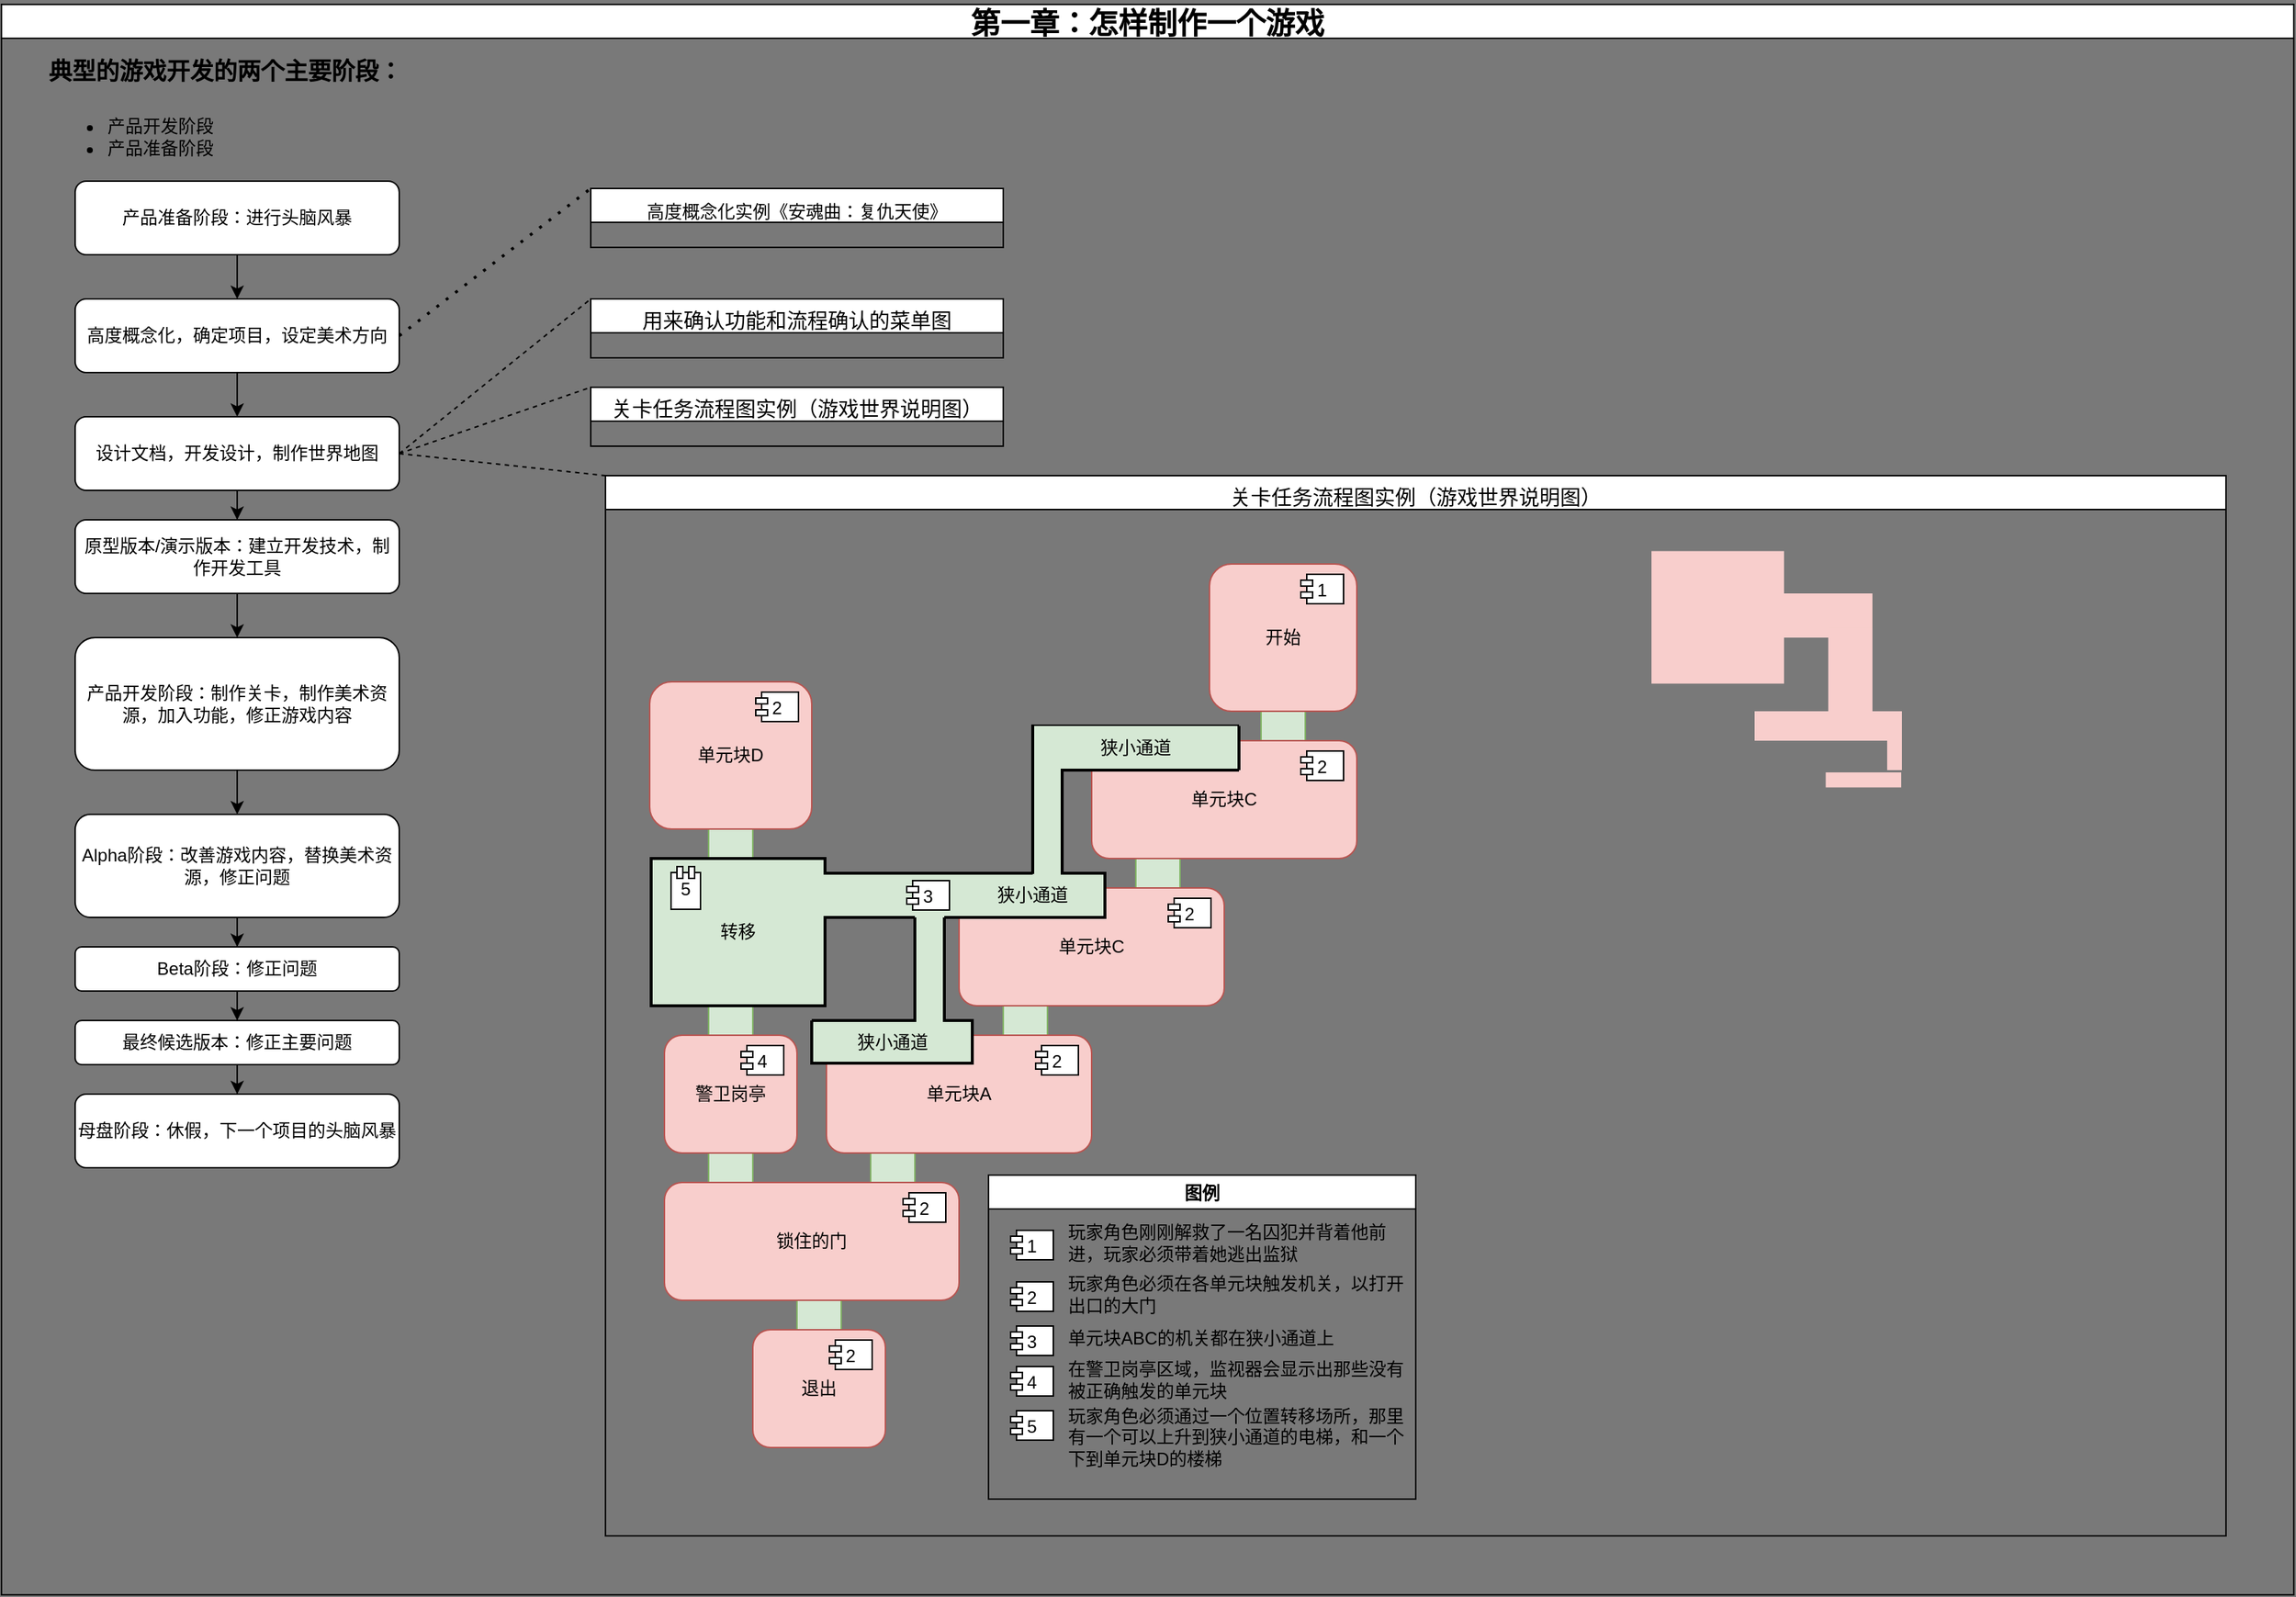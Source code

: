 <mxfile version="28.1.0">
  <diagram name="第 1 页" id="Q9KVWfQnuW8tYj191-a5">
    <mxGraphModel dx="5441" dy="3455" grid="1" gridSize="10" guides="1" tooltips="1" connect="1" arrows="1" fold="1" page="1" pageScale="1" pageWidth="827" pageHeight="1169" background="#797979" math="0" shadow="0">
      <root>
        <mxCell id="0" />
        <mxCell id="1" parent="0" />
        <mxCell id="gZisv0LToNcyDYz6pqxV-2" value="&lt;font style=&quot;font-size: 20px;&quot;&gt;第一章：怎样制作一个游戏&lt;/font&gt;" style="swimlane;whiteSpace=wrap;html=1;fontSize=24;" parent="1" vertex="1">
          <mxGeometry x="-110" y="-302" width="1556" height="1080" as="geometry">
            <mxRectangle x="30" y="-180" width="280" height="40" as="alternateBounds" />
          </mxGeometry>
        </mxCell>
        <mxCell id="gZisv0LToNcyDYz6pqxV-7" value="&lt;font style=&quot;font-size: 16px;&quot;&gt;典型的游戏开发的两个主要阶段：&lt;/font&gt;" style="text;strokeColor=none;fillColor=none;html=1;fontSize=12;fontStyle=1;verticalAlign=middle;align=left;" parent="gZisv0LToNcyDYz6pqxV-2" vertex="1">
          <mxGeometry x="30" y="30" width="240" height="30" as="geometry" />
        </mxCell>
        <mxCell id="gZisv0LToNcyDYz6pqxV-8" value="&lt;ul&gt;&lt;li&gt;产品开发阶段&lt;/li&gt;&lt;li&gt;产品准备阶段&lt;/li&gt;&lt;/ul&gt;" style="text;strokeColor=none;fillColor=none;html=1;whiteSpace=wrap;verticalAlign=middle;overflow=hidden;" parent="gZisv0LToNcyDYz6pqxV-2" vertex="1">
          <mxGeometry x="30" y="60" width="120" height="60" as="geometry" />
        </mxCell>
        <mxCell id="gZisv0LToNcyDYz6pqxV-12" value="" style="edgeStyle=orthogonalEdgeStyle;rounded=0;orthogonalLoop=1;jettySize=auto;html=1;" parent="gZisv0LToNcyDYz6pqxV-2" source="gZisv0LToNcyDYz6pqxV-9" target="gZisv0LToNcyDYz6pqxV-11" edge="1">
          <mxGeometry relative="1" as="geometry" />
        </mxCell>
        <mxCell id="gZisv0LToNcyDYz6pqxV-9" value="产品准备阶段：进行头脑风暴" style="rounded=1;whiteSpace=wrap;html=1;" parent="gZisv0LToNcyDYz6pqxV-2" vertex="1">
          <mxGeometry x="50" y="120" width="220" height="50" as="geometry" />
        </mxCell>
        <mxCell id="gZisv0LToNcyDYz6pqxV-17" value="" style="edgeStyle=orthogonalEdgeStyle;rounded=0;orthogonalLoop=1;jettySize=auto;html=1;" parent="gZisv0LToNcyDYz6pqxV-2" source="gZisv0LToNcyDYz6pqxV-11" target="gZisv0LToNcyDYz6pqxV-16" edge="1">
          <mxGeometry relative="1" as="geometry" />
        </mxCell>
        <mxCell id="gZisv0LToNcyDYz6pqxV-11" value="高度概念化，确定项目，设定美术方向" style="whiteSpace=wrap;html=1;rounded=1;" parent="gZisv0LToNcyDYz6pqxV-2" vertex="1">
          <mxGeometry x="50" y="200" width="220" height="50" as="geometry" />
        </mxCell>
        <mxCell id="gZisv0LToNcyDYz6pqxV-19" value="" style="edgeStyle=orthogonalEdgeStyle;rounded=0;orthogonalLoop=1;jettySize=auto;html=1;" parent="gZisv0LToNcyDYz6pqxV-2" source="gZisv0LToNcyDYz6pqxV-16" target="gZisv0LToNcyDYz6pqxV-18" edge="1">
          <mxGeometry relative="1" as="geometry" />
        </mxCell>
        <mxCell id="gZisv0LToNcyDYz6pqxV-16" value="设计文档，开发设计，制作世界地图" style="whiteSpace=wrap;html=1;rounded=1;" parent="gZisv0LToNcyDYz6pqxV-2" vertex="1">
          <mxGeometry x="50" y="280" width="220" height="50" as="geometry" />
        </mxCell>
        <mxCell id="gZisv0LToNcyDYz6pqxV-21" value="" style="edgeStyle=orthogonalEdgeStyle;rounded=0;orthogonalLoop=1;jettySize=auto;html=1;" parent="gZisv0LToNcyDYz6pqxV-2" source="gZisv0LToNcyDYz6pqxV-18" target="gZisv0LToNcyDYz6pqxV-20" edge="1">
          <mxGeometry relative="1" as="geometry" />
        </mxCell>
        <mxCell id="gZisv0LToNcyDYz6pqxV-18" value="原型版本/演示版本：建立开发技术，制作开发工具" style="whiteSpace=wrap;html=1;rounded=1;" parent="gZisv0LToNcyDYz6pqxV-2" vertex="1">
          <mxGeometry x="50" y="350" width="220" height="50" as="geometry" />
        </mxCell>
        <mxCell id="gZisv0LToNcyDYz6pqxV-23" value="" style="edgeStyle=orthogonalEdgeStyle;rounded=0;orthogonalLoop=1;jettySize=auto;html=1;" parent="gZisv0LToNcyDYz6pqxV-2" source="gZisv0LToNcyDYz6pqxV-20" target="gZisv0LToNcyDYz6pqxV-22" edge="1">
          <mxGeometry relative="1" as="geometry" />
        </mxCell>
        <mxCell id="gZisv0LToNcyDYz6pqxV-20" value="产品开发阶段：制作关卡，制作美术资源，加入功能，修正游戏内容" style="whiteSpace=wrap;html=1;rounded=1;" parent="gZisv0LToNcyDYz6pqxV-2" vertex="1">
          <mxGeometry x="50" y="430" width="220" height="90" as="geometry" />
        </mxCell>
        <mxCell id="gZisv0LToNcyDYz6pqxV-25" value="" style="edgeStyle=orthogonalEdgeStyle;rounded=0;orthogonalLoop=1;jettySize=auto;html=1;" parent="gZisv0LToNcyDYz6pqxV-2" source="gZisv0LToNcyDYz6pqxV-22" target="gZisv0LToNcyDYz6pqxV-24" edge="1">
          <mxGeometry relative="1" as="geometry" />
        </mxCell>
        <mxCell id="gZisv0LToNcyDYz6pqxV-22" value="Alpha阶段：改善游戏内容，替换美术资源，修正问题" style="whiteSpace=wrap;html=1;rounded=1;" parent="gZisv0LToNcyDYz6pqxV-2" vertex="1">
          <mxGeometry x="50" y="550" width="220" height="70" as="geometry" />
        </mxCell>
        <mxCell id="gZisv0LToNcyDYz6pqxV-27" value="" style="edgeStyle=orthogonalEdgeStyle;rounded=0;orthogonalLoop=1;jettySize=auto;html=1;" parent="gZisv0LToNcyDYz6pqxV-2" source="gZisv0LToNcyDYz6pqxV-24" target="gZisv0LToNcyDYz6pqxV-26" edge="1">
          <mxGeometry relative="1" as="geometry" />
        </mxCell>
        <mxCell id="gZisv0LToNcyDYz6pqxV-24" value="Beta阶段：修正问题" style="whiteSpace=wrap;html=1;rounded=1;" parent="gZisv0LToNcyDYz6pqxV-2" vertex="1">
          <mxGeometry x="50" y="640" width="220" height="30" as="geometry" />
        </mxCell>
        <mxCell id="gZisv0LToNcyDYz6pqxV-29" value="" style="edgeStyle=orthogonalEdgeStyle;rounded=0;orthogonalLoop=1;jettySize=auto;html=1;" parent="gZisv0LToNcyDYz6pqxV-2" source="gZisv0LToNcyDYz6pqxV-26" target="gZisv0LToNcyDYz6pqxV-28" edge="1">
          <mxGeometry relative="1" as="geometry" />
        </mxCell>
        <mxCell id="gZisv0LToNcyDYz6pqxV-26" value="最终候选版本：修正主要问题" style="whiteSpace=wrap;html=1;rounded=1;" parent="gZisv0LToNcyDYz6pqxV-2" vertex="1">
          <mxGeometry x="50" y="690" width="220" height="30" as="geometry" />
        </mxCell>
        <mxCell id="gZisv0LToNcyDYz6pqxV-28" value="母盘阶段：休假，下一个项目的头脑风暴" style="whiteSpace=wrap;html=1;rounded=1;" parent="gZisv0LToNcyDYz6pqxV-2" vertex="1">
          <mxGeometry x="50" y="740" width="220" height="50" as="geometry" />
        </mxCell>
        <mxCell id="gZisv0LToNcyDYz6pqxV-34" value="" style="endArrow=none;dashed=1;html=1;dashPattern=1 3;strokeWidth=2;rounded=0;exitX=1;exitY=0.5;exitDx=0;exitDy=0;entryX=0;entryY=0;entryDx=0;entryDy=0;" parent="gZisv0LToNcyDYz6pqxV-2" source="gZisv0LToNcyDYz6pqxV-11" target="gZisv0LToNcyDYz6pqxV-36" edge="1">
          <mxGeometry width="50" height="50" relative="1" as="geometry">
            <mxPoint x="300" y="240" as="sourcePoint" />
            <mxPoint x="330" y="225" as="targetPoint" />
          </mxGeometry>
        </mxCell>
        <mxCell id="gZisv0LToNcyDYz6pqxV-36" value="&lt;span style=&quot;font-size: 12px; font-weight: 400; text-align: left;&quot;&gt;高度概念化实例《安魂曲：复仇天使》&lt;/span&gt;" style="swimlane;whiteSpace=wrap;html=1;fontSize=24;startSize=23;" parent="gZisv0LToNcyDYz6pqxV-2" vertex="1" collapsed="1">
          <mxGeometry x="400" y="125" width="280" height="40" as="geometry">
            <mxRectangle x="750" y="90" width="350" height="150" as="alternateBounds" />
          </mxGeometry>
        </mxCell>
        <mxCell id="gZisv0LToNcyDYz6pqxV-35" value="&lt;div&gt;&amp;nbsp; &lt;font style=&quot;font-size: 10px;&quot;&gt;这部游戏是一款第一人称的即时动作游戏，包含热血格斗和复杂的解密要素。这种来自第一人称的真实感、战栗感和战斗感无疑让人十分上瘾，只是，在大部分第一人称的射击游戏中，这种战栗的快感通常会被单机游戏里持续不断的抽搐动作和太过简单的AI判定抵消掉，后两者都让人感觉重复且枯燥。该作品则是一款具有这些动人心魄的要素的智能化射击游戏，它包含增强的AI，真实的友军角色交互，以及动人的故事背景。&lt;/font&gt;&lt;/div&gt;" style="rounded=1;whiteSpace=wrap;html=1;align=left;" parent="gZisv0LToNcyDYz6pqxV-36" vertex="1">
          <mxGeometry x="5" y="25" width="340" height="120" as="geometry" />
        </mxCell>
        <mxCell id="gZisv0LToNcyDYz6pqxV-59" value="&lt;div style=&quot;&quot;&gt;&lt;span style=&quot;font-size: 14px; font-weight: 400;&quot;&gt;用来确认功能和流程确认的菜单图&lt;/span&gt;&lt;/div&gt;" style="swimlane;whiteSpace=wrap;html=1;fontSize=24;startSize=23;align=center;" parent="gZisv0LToNcyDYz6pqxV-2" vertex="1" collapsed="1">
          <mxGeometry x="400" y="200" width="280" height="40" as="geometry">
            <mxRectangle x="470" y="180" width="890" height="620" as="alternateBounds" />
          </mxGeometry>
        </mxCell>
        <mxCell id="gZisv0LToNcyDYz6pqxV-60" value="&lt;b&gt;启动界面&lt;/b&gt;&lt;div&gt;标题 &amp;amp; 底图&lt;/div&gt;" style="rounded=1;whiteSpace=wrap;html=1;align=center;" parent="gZisv0LToNcyDYz6pqxV-59" vertex="1">
          <mxGeometry x="405" y="35" width="115" height="55" as="geometry" />
        </mxCell>
        <mxCell id="gZisv0LToNcyDYz6pqxV-70" value="" style="edgeStyle=orthogonalEdgeStyle;rounded=0;orthogonalLoop=1;jettySize=auto;html=1;" parent="gZisv0LToNcyDYz6pqxV-59" source="gZisv0LToNcyDYz6pqxV-66" target="gZisv0LToNcyDYz6pqxV-69" edge="1">
          <mxGeometry relative="1" as="geometry" />
        </mxCell>
        <mxCell id="N5i_9kAfN4ddNZ_Lg2z2-2" value="" style="edgeStyle=orthogonalEdgeStyle;rounded=0;orthogonalLoop=1;jettySize=auto;html=1;" parent="gZisv0LToNcyDYz6pqxV-59" source="gZisv0LToNcyDYz6pqxV-66" target="N5i_9kAfN4ddNZ_Lg2z2-1" edge="1">
          <mxGeometry relative="1" as="geometry" />
        </mxCell>
        <mxCell id="N5i_9kAfN4ddNZ_Lg2z2-34" value="" style="edgeStyle=orthogonalEdgeStyle;rounded=0;orthogonalLoop=1;jettySize=auto;html=1;" parent="gZisv0LToNcyDYz6pqxV-59" source="gZisv0LToNcyDYz6pqxV-66" target="N5i_9kAfN4ddNZ_Lg2z2-33" edge="1">
          <mxGeometry relative="1" as="geometry" />
        </mxCell>
        <mxCell id="gZisv0LToNcyDYz6pqxV-66" value="&lt;b&gt;主菜单&lt;/b&gt;&lt;div&gt;单人游戏&lt;/div&gt;&lt;div&gt;多人游戏&lt;/div&gt;&lt;div&gt;选项&lt;/div&gt;&lt;div&gt;制作人员&lt;/div&gt;&lt;div&gt;退出&lt;/div&gt;" style="rounded=0;whiteSpace=wrap;html=1;" parent="gZisv0LToNcyDYz6pqxV-59" vertex="1">
          <mxGeometry x="401.25" y="122.5" width="122.5" height="100" as="geometry" />
        </mxCell>
        <mxCell id="gZisv0LToNcyDYz6pqxV-67" value="" style="endArrow=classic;html=1;rounded=0;entryX=0.5;entryY=0;entryDx=0;entryDy=0;exitX=0.5;exitY=1;exitDx=0;exitDy=0;" parent="gZisv0LToNcyDYz6pqxV-59" source="gZisv0LToNcyDYz6pqxV-60" target="gZisv0LToNcyDYz6pqxV-66" edge="1">
          <mxGeometry width="50" height="50" relative="1" as="geometry">
            <mxPoint x="235" y="120" as="sourcePoint" />
            <mxPoint x="285" y="70" as="targetPoint" />
          </mxGeometry>
        </mxCell>
        <mxCell id="gZisv0LToNcyDYz6pqxV-72" value="" style="edgeStyle=orthogonalEdgeStyle;rounded=0;orthogonalLoop=1;jettySize=auto;html=1;" parent="gZisv0LToNcyDYz6pqxV-59" source="gZisv0LToNcyDYz6pqxV-69" target="gZisv0LToNcyDYz6pqxV-71" edge="1">
          <mxGeometry relative="1" as="geometry" />
        </mxCell>
        <mxCell id="gZisv0LToNcyDYz6pqxV-73" value="" style="edgeStyle=orthogonalEdgeStyle;rounded=0;orthogonalLoop=1;jettySize=auto;html=1;" parent="gZisv0LToNcyDYz6pqxV-59" source="gZisv0LToNcyDYz6pqxV-69" target="gZisv0LToNcyDYz6pqxV-71" edge="1">
          <mxGeometry relative="1" as="geometry" />
        </mxCell>
        <mxCell id="gZisv0LToNcyDYz6pqxV-75" value="" style="edgeStyle=orthogonalEdgeStyle;rounded=0;orthogonalLoop=1;jettySize=auto;html=1;" parent="gZisv0LToNcyDYz6pqxV-59" source="gZisv0LToNcyDYz6pqxV-69" target="gZisv0LToNcyDYz6pqxV-74" edge="1">
          <mxGeometry relative="1" as="geometry" />
        </mxCell>
        <mxCell id="gZisv0LToNcyDYz6pqxV-79" value="" style="edgeStyle=orthogonalEdgeStyle;rounded=0;orthogonalLoop=1;jettySize=auto;html=1;" parent="gZisv0LToNcyDYz6pqxV-59" source="gZisv0LToNcyDYz6pqxV-69" target="gZisv0LToNcyDYz6pqxV-78" edge="1">
          <mxGeometry relative="1" as="geometry" />
        </mxCell>
        <mxCell id="gZisv0LToNcyDYz6pqxV-69" value="&lt;b&gt;多人游戏&lt;/b&gt;&lt;div&gt;开始游戏&lt;/div&gt;&lt;div&gt;加入游戏&lt;/div&gt;&lt;div&gt;玩家属性&lt;/div&gt;&lt;div&gt;退出&lt;/div&gt;" style="whiteSpace=wrap;html=1;rounded=0;" parent="gZisv0LToNcyDYz6pqxV-59" vertex="1">
          <mxGeometry x="575" y="122.5" width="120" height="75" as="geometry" />
        </mxCell>
        <mxCell id="gZisv0LToNcyDYz6pqxV-71" value="&lt;b&gt;玩家属性&lt;/b&gt;&lt;div&gt;名称&lt;/div&gt;&lt;div&gt;模型&lt;/div&gt;&lt;div&gt;颜色&lt;/div&gt;" style="whiteSpace=wrap;html=1;rounded=0;" parent="gZisv0LToNcyDYz6pqxV-59" vertex="1">
          <mxGeometry x="745" y="90" width="120" height="60" as="geometry" />
        </mxCell>
        <mxCell id="gZisv0LToNcyDYz6pqxV-74" value="&lt;b&gt;加入游戏&lt;/b&gt;&lt;div&gt;网址&lt;/div&gt;&lt;div&gt;本地局域网&lt;/div&gt;&lt;div&gt;服务器搜索&lt;/div&gt;" style="whiteSpace=wrap;html=1;rounded=0;" parent="gZisv0LToNcyDYz6pqxV-59" vertex="1">
          <mxGeometry x="745" y="180" width="120" height="60" as="geometry" />
        </mxCell>
        <mxCell id="gZisv0LToNcyDYz6pqxV-78" value="&lt;b&gt;开始游戏&lt;/b&gt;&lt;br&gt;&lt;div&gt;网址&lt;/div&gt;&lt;div&gt;本地局域网&lt;/div&gt;&lt;div&gt;服务器名&lt;/div&gt;&lt;div&gt;地图&lt;/div&gt;&lt;div&gt;游戏类型&lt;/div&gt;" style="whiteSpace=wrap;html=1;rounded=0;" parent="gZisv0LToNcyDYz6pqxV-59" vertex="1">
          <mxGeometry x="575" y="230" width="120" height="100" as="geometry" />
        </mxCell>
        <mxCell id="gZisv0LToNcyDYz6pqxV-80" value="&lt;b&gt;链接界面&lt;/b&gt;&lt;div&gt;搜索出的游戏&lt;/div&gt;&lt;div&gt;列表&lt;/div&gt;" style="whiteSpace=wrap;html=1;rounded=0;" parent="gZisv0LToNcyDYz6pqxV-59" vertex="1">
          <mxGeometry x="575" y="370" width="120" height="60" as="geometry" />
        </mxCell>
        <mxCell id="N5i_9kAfN4ddNZ_Lg2z2-4" value="" style="edgeStyle=orthogonalEdgeStyle;rounded=0;orthogonalLoop=1;jettySize=auto;html=1;" parent="gZisv0LToNcyDYz6pqxV-59" source="N5i_9kAfN4ddNZ_Lg2z2-1" target="N5i_9kAfN4ddNZ_Lg2z2-3" edge="1">
          <mxGeometry relative="1" as="geometry" />
        </mxCell>
        <mxCell id="N5i_9kAfN4ddNZ_Lg2z2-32" value="" style="edgeStyle=orthogonalEdgeStyle;rounded=0;orthogonalLoop=1;jettySize=auto;html=1;" parent="gZisv0LToNcyDYz6pqxV-59" source="N5i_9kAfN4ddNZ_Lg2z2-1" target="N5i_9kAfN4ddNZ_Lg2z2-30" edge="1">
          <mxGeometry relative="1" as="geometry" />
        </mxCell>
        <mxCell id="N5i_9kAfN4ddNZ_Lg2z2-1" value="&lt;b&gt;单人游戏&lt;/b&gt;&lt;div&gt;新游戏&lt;/div&gt;&lt;div&gt;加载游戏&lt;/div&gt;&lt;div&gt;退出&lt;/div&gt;" style="whiteSpace=wrap;html=1;rounded=0;" parent="gZisv0LToNcyDYz6pqxV-59" vertex="1">
          <mxGeometry x="402.5" y="240" width="120" height="60" as="geometry" />
        </mxCell>
        <mxCell id="N5i_9kAfN4ddNZ_Lg2z2-3" value="&lt;b&gt;加载界面&lt;/b&gt;&lt;div&gt;图片显示&lt;/div&gt;" style="whiteSpace=wrap;html=1;rounded=0;" parent="gZisv0LToNcyDYz6pqxV-59" vertex="1">
          <mxGeometry x="402.5" y="345" width="120" height="60" as="geometry" />
        </mxCell>
        <mxCell id="N5i_9kAfN4ddNZ_Lg2z2-9" value="" style="endArrow=classic;html=1;rounded=0;entryX=1;entryY=0;entryDx=0;entryDy=0;exitX=0;exitY=1;exitDx=0;exitDy=0;" parent="gZisv0LToNcyDYz6pqxV-59" source="gZisv0LToNcyDYz6pqxV-78" target="N5i_9kAfN4ddNZ_Lg2z2-3" edge="1">
          <mxGeometry width="50" height="50" relative="1" as="geometry">
            <mxPoint x="565" y="280" as="sourcePoint" />
            <mxPoint x="615" y="230" as="targetPoint" />
          </mxGeometry>
        </mxCell>
        <mxCell id="N5i_9kAfN4ddNZ_Lg2z2-10" value="" style="endArrow=classic;html=1;rounded=0;entryX=1;entryY=0.5;entryDx=0;entryDy=0;exitX=0.5;exitY=1;exitDx=0;exitDy=0;" parent="gZisv0LToNcyDYz6pqxV-59" source="gZisv0LToNcyDYz6pqxV-74" target="gZisv0LToNcyDYz6pqxV-80" edge="1">
          <mxGeometry width="50" height="50" relative="1" as="geometry">
            <mxPoint x="745" y="340" as="sourcePoint" />
            <mxPoint x="795" y="290" as="targetPoint" />
            <Array as="points">
              <mxPoint x="805" y="400" />
            </Array>
          </mxGeometry>
        </mxCell>
        <mxCell id="N5i_9kAfN4ddNZ_Lg2z2-14" value="" style="endArrow=classic;html=1;rounded=0;entryX=1;entryY=0.5;entryDx=0;entryDy=0;exitX=0;exitY=0.5;exitDx=0;exitDy=0;" parent="gZisv0LToNcyDYz6pqxV-59" source="gZisv0LToNcyDYz6pqxV-80" target="N5i_9kAfN4ddNZ_Lg2z2-3" edge="1">
          <mxGeometry width="50" height="50" relative="1" as="geometry">
            <mxPoint x="565" y="540" as="sourcePoint" />
            <mxPoint x="615" y="380" as="targetPoint" />
          </mxGeometry>
        </mxCell>
        <mxCell id="N5i_9kAfN4ddNZ_Lg2z2-21" value="" style="edgeStyle=orthogonalEdgeStyle;rounded=0;orthogonalLoop=1;jettySize=auto;html=1;" parent="gZisv0LToNcyDYz6pqxV-59" source="N5i_9kAfN4ddNZ_Lg2z2-17" target="N5i_9kAfN4ddNZ_Lg2z2-19" edge="1">
          <mxGeometry relative="1" as="geometry" />
        </mxCell>
        <mxCell id="N5i_9kAfN4ddNZ_Lg2z2-17" value="&lt;b&gt;多人游戏&lt;/b&gt;&lt;div&gt;暂停&lt;/div&gt;&lt;div&gt;操作&lt;/div&gt;&lt;div&gt;显示&lt;/div&gt;&lt;div&gt;声音&lt;/div&gt;&lt;div&gt;退出&lt;/div&gt;" style="whiteSpace=wrap;html=1;rounded=0;" parent="gZisv0LToNcyDYz6pqxV-59" vertex="1">
          <mxGeometry x="585" y="470" width="120" height="100" as="geometry" />
        </mxCell>
        <mxCell id="N5i_9kAfN4ddNZ_Lg2z2-20" value="" style="edgeStyle=orthogonalEdgeStyle;rounded=0;orthogonalLoop=1;jettySize=auto;html=1;" parent="gZisv0LToNcyDYz6pqxV-59" source="N5i_9kAfN4ddNZ_Lg2z2-15" target="N5i_9kAfN4ddNZ_Lg2z2-19" edge="1">
          <mxGeometry relative="1" as="geometry" />
        </mxCell>
        <mxCell id="N5i_9kAfN4ddNZ_Lg2z2-23" value="" style="edgeStyle=orthogonalEdgeStyle;rounded=0;orthogonalLoop=1;jettySize=auto;html=1;entryX=1;entryY=0.25;entryDx=0;entryDy=0;" parent="gZisv0LToNcyDYz6pqxV-59" source="N5i_9kAfN4ddNZ_Lg2z2-15" target="N5i_9kAfN4ddNZ_Lg2z2-22" edge="1">
          <mxGeometry relative="1" as="geometry" />
        </mxCell>
        <mxCell id="N5i_9kAfN4ddNZ_Lg2z2-15" value="&lt;b&gt;开始游戏&lt;/b&gt;" style="whiteSpace=wrap;html=1;rounded=0;" parent="gZisv0LToNcyDYz6pqxV-59" vertex="1">
          <mxGeometry x="402.5" y="470" width="120" height="40" as="geometry" />
        </mxCell>
        <mxCell id="N5i_9kAfN4ddNZ_Lg2z2-16" value="" style="edgeStyle=orthogonalEdgeStyle;rounded=0;orthogonalLoop=1;jettySize=auto;html=1;" parent="gZisv0LToNcyDYz6pqxV-59" source="N5i_9kAfN4ddNZ_Lg2z2-3" target="N5i_9kAfN4ddNZ_Lg2z2-15" edge="1">
          <mxGeometry relative="1" as="geometry" />
        </mxCell>
        <mxCell id="N5i_9kAfN4ddNZ_Lg2z2-18" value="" style="edgeStyle=orthogonalEdgeStyle;rounded=0;orthogonalLoop=1;jettySize=auto;html=1;entryX=0.021;entryY=0.195;entryDx=0;entryDy=0;entryPerimeter=0;" parent="gZisv0LToNcyDYz6pqxV-59" source="N5i_9kAfN4ddNZ_Lg2z2-15" target="N5i_9kAfN4ddNZ_Lg2z2-17" edge="1">
          <mxGeometry relative="1" as="geometry" />
        </mxCell>
        <mxCell id="N5i_9kAfN4ddNZ_Lg2z2-19" value="&lt;b&gt;确定&lt;/b&gt;&lt;div&gt;确定要退出游戏吗？&lt;/div&gt;" style="whiteSpace=wrap;html=1;rounded=0;" parent="gZisv0LToNcyDYz6pqxV-59" vertex="1">
          <mxGeometry x="402.5" y="540" width="120" height="60" as="geometry" />
        </mxCell>
        <mxCell id="N5i_9kAfN4ddNZ_Lg2z2-24" value="" style="edgeStyle=orthogonalEdgeStyle;rounded=0;orthogonalLoop=1;jettySize=auto;html=1;" parent="gZisv0LToNcyDYz6pqxV-59" source="N5i_9kAfN4ddNZ_Lg2z2-22" target="N5i_9kAfN4ddNZ_Lg2z2-19" edge="1">
          <mxGeometry relative="1" as="geometry" />
        </mxCell>
        <mxCell id="N5i_9kAfN4ddNZ_Lg2z2-26" value="" style="edgeStyle=orthogonalEdgeStyle;rounded=0;orthogonalLoop=1;jettySize=auto;html=1;" parent="gZisv0LToNcyDYz6pqxV-59" source="N5i_9kAfN4ddNZ_Lg2z2-22" target="N5i_9kAfN4ddNZ_Lg2z2-25" edge="1">
          <mxGeometry relative="1" as="geometry" />
        </mxCell>
        <mxCell id="N5i_9kAfN4ddNZ_Lg2z2-22" value="&lt;b&gt;单人游戏&lt;/b&gt;&lt;div&gt;暂停&lt;/div&gt;&lt;div&gt;保存游戏&lt;/div&gt;&lt;div&gt;加载游戏&lt;/div&gt;&lt;div&gt;主菜单&lt;/div&gt;&lt;div&gt;回到游戏&lt;/div&gt;&lt;div&gt;退出&lt;/div&gt;" style="whiteSpace=wrap;html=1;rounded=0;" parent="gZisv0LToNcyDYz6pqxV-59" vertex="1">
          <mxGeometry x="225" y="460" width="120" height="120" as="geometry" />
        </mxCell>
        <mxCell id="N5i_9kAfN4ddNZ_Lg2z2-25" value="&lt;b&gt;保存游戏&lt;/b&gt;&lt;div&gt;存档1&lt;/div&gt;&lt;div&gt;存档2&lt;/div&gt;&lt;div&gt;存档3&lt;/div&gt;&lt;div&gt;存档4&lt;br&gt;……&lt;/div&gt;" style="whiteSpace=wrap;html=1;rounded=0;direction=south;" parent="gZisv0LToNcyDYz6pqxV-59" vertex="1">
          <mxGeometry x="70" y="465" width="90" height="110" as="geometry" />
        </mxCell>
        <mxCell id="N5i_9kAfN4ddNZ_Lg2z2-31" value="" style="edgeStyle=orthogonalEdgeStyle;rounded=0;orthogonalLoop=1;jettySize=auto;html=1;" parent="gZisv0LToNcyDYz6pqxV-59" source="N5i_9kAfN4ddNZ_Lg2z2-30" target="N5i_9kAfN4ddNZ_Lg2z2-3" edge="1">
          <mxGeometry relative="1" as="geometry" />
        </mxCell>
        <mxCell id="N5i_9kAfN4ddNZ_Lg2z2-30" value="&lt;b&gt;加载游戏&lt;/b&gt;&lt;br&gt;&lt;div&gt;存档1&lt;/div&gt;&lt;div&gt;存档2&lt;/div&gt;&lt;div&gt;存档3&lt;/div&gt;&lt;div&gt;存档4&lt;br&gt;……&lt;/div&gt;" style="whiteSpace=wrap;html=1;rounded=0;direction=south;" parent="gZisv0LToNcyDYz6pqxV-59" vertex="1">
          <mxGeometry x="240" y="320" width="90" height="110" as="geometry" />
        </mxCell>
        <mxCell id="N5i_9kAfN4ddNZ_Lg2z2-48" value="" style="edgeStyle=orthogonalEdgeStyle;rounded=0;orthogonalLoop=1;jettySize=auto;html=1;" parent="gZisv0LToNcyDYz6pqxV-59" source="N5i_9kAfN4ddNZ_Lg2z2-33" target="N5i_9kAfN4ddNZ_Lg2z2-47" edge="1">
          <mxGeometry relative="1" as="geometry" />
        </mxCell>
        <mxCell id="N5i_9kAfN4ddNZ_Lg2z2-33" value="&lt;b&gt;选项&lt;/b&gt;&lt;div&gt;操作&lt;/div&gt;&lt;div&gt;显示&lt;/div&gt;&lt;div&gt;声音&lt;/div&gt;&lt;div&gt;退出&lt;/div&gt;" style="rounded=0;whiteSpace=wrap;html=1;" parent="gZisv0LToNcyDYz6pqxV-59" vertex="1">
          <mxGeometry x="210" y="122.5" width="122.5" height="100" as="geometry" />
        </mxCell>
        <mxCell id="N5i_9kAfN4ddNZ_Lg2z2-43" value="&lt;b&gt;显示&lt;/b&gt;&lt;br&gt;&lt;div&gt;分辨率1&lt;/div&gt;&lt;div&gt;分辨率2&lt;br&gt;&lt;/div&gt;&lt;div&gt;分辨率3&lt;br&gt;&lt;/div&gt;&lt;div&gt;退出&lt;/div&gt;" style="whiteSpace=wrap;html=1;rounded=0;" parent="gZisv0LToNcyDYz6pqxV-59" vertex="1">
          <mxGeometry x="20" y="32.5" width="120" height="77.5" as="geometry" />
        </mxCell>
        <mxCell id="N5i_9kAfN4ddNZ_Lg2z2-45" value="&lt;b&gt;声音&lt;/b&gt;&lt;div&gt;音效音量&lt;/div&gt;&lt;div&gt;音乐音量&lt;/div&gt;&lt;div&gt;退出&lt;/div&gt;" style="whiteSpace=wrap;html=1;rounded=0;" parent="gZisv0LToNcyDYz6pqxV-59" vertex="1">
          <mxGeometry x="20" y="290" width="120" height="60" as="geometry" />
        </mxCell>
        <mxCell id="N5i_9kAfN4ddNZ_Lg2z2-47" value="&lt;b&gt;操作&lt;/b&gt;&lt;br&gt;&lt;div&gt;标准操作&lt;/div&gt;&lt;div&gt;加载角色&lt;/div&gt;&lt;div&gt;回到默认状态&lt;/div&gt;&lt;div&gt;始终奔跑移动&lt;/div&gt;&lt;div&gt;鼠标自由锁定模式&lt;/div&gt;&lt;div&gt;反转鼠标&lt;/div&gt;&lt;div&gt;鼠标灵敏度&lt;/div&gt;&lt;div&gt;退出&lt;/div&gt;" style="whiteSpace=wrap;html=1;rounded=0;" parent="gZisv0LToNcyDYz6pqxV-59" vertex="1">
          <mxGeometry x="20" y="122.5" width="120" height="147.5" as="geometry" />
        </mxCell>
        <mxCell id="N5i_9kAfN4ddNZ_Lg2z2-49" value="" style="endArrow=classic;html=1;rounded=0;exitX=0;exitY=0;exitDx=0;exitDy=0;entryX=1;entryY=1;entryDx=0;entryDy=0;" parent="gZisv0LToNcyDYz6pqxV-59" source="N5i_9kAfN4ddNZ_Lg2z2-33" target="N5i_9kAfN4ddNZ_Lg2z2-43" edge="1">
          <mxGeometry width="50" height="50" relative="1" as="geometry">
            <mxPoint x="310" y="180" as="sourcePoint" />
            <mxPoint x="360" y="130" as="targetPoint" />
          </mxGeometry>
        </mxCell>
        <mxCell id="N5i_9kAfN4ddNZ_Lg2z2-50" value="" style="endArrow=classic;html=1;rounded=0;entryX=1;entryY=0;entryDx=0;entryDy=0;exitX=0;exitY=1;exitDx=0;exitDy=0;" parent="gZisv0LToNcyDYz6pqxV-59" source="N5i_9kAfN4ddNZ_Lg2z2-33" target="N5i_9kAfN4ddNZ_Lg2z2-45" edge="1">
          <mxGeometry width="50" height="50" relative="1" as="geometry">
            <mxPoint x="170" y="230" as="sourcePoint" />
            <mxPoint x="220" y="180" as="targetPoint" />
          </mxGeometry>
        </mxCell>
        <mxCell id="gZisv0LToNcyDYz6pqxV-61" value="" style="endArrow=none;dashed=1;html=1;rounded=0;exitX=1;exitY=0.5;exitDx=0;exitDy=0;entryX=0;entryY=0;entryDx=0;entryDy=0;" parent="gZisv0LToNcyDYz6pqxV-2" source="gZisv0LToNcyDYz6pqxV-16" target="gZisv0LToNcyDYz6pqxV-59" edge="1">
          <mxGeometry width="50" height="50" relative="1" as="geometry">
            <mxPoint x="420" y="390" as="sourcePoint" />
            <mxPoint x="470" y="340" as="targetPoint" />
          </mxGeometry>
        </mxCell>
        <mxCell id="N5i_9kAfN4ddNZ_Lg2z2-51" value="&lt;div style=&quot;&quot;&gt;&lt;span style=&quot;font-size: 14px; font-weight: 400;&quot;&gt;关卡任务流程图实例（游戏世界说明图）&lt;/span&gt;&lt;/div&gt;" style="swimlane;whiteSpace=wrap;html=1;fontSize=24;startSize=23;align=center;" parent="gZisv0LToNcyDYz6pqxV-2" vertex="1" collapsed="1">
          <mxGeometry x="400" y="260" width="280" height="40" as="geometry">
            <mxRectangle x="840" y="260" width="716" height="710" as="alternateBounds" />
          </mxGeometry>
        </mxCell>
        <mxCell id="N5i_9kAfN4ddNZ_Lg2z2-99" value="" style="edgeStyle=orthogonalEdgeStyle;rounded=0;orthogonalLoop=1;jettySize=auto;html=1;exitX=0.535;exitY=1;exitDx=0;exitDy=0;exitPerimeter=0;" parent="N5i_9kAfN4ddNZ_Lg2z2-51" source="N5i_9kAfN4ddNZ_Lg2z2-110" target="N5i_9kAfN4ddNZ_Lg2z2-98" edge="1">
          <mxGeometry relative="1" as="geometry">
            <mxPoint x="115.0" y="255" as="sourcePoint" />
            <Array as="points">
              <mxPoint x="115" y="245" />
              <mxPoint x="115" y="300" />
            </Array>
          </mxGeometry>
        </mxCell>
        <mxCell id="N5i_9kAfN4ddNZ_Lg2z2-114" value="" style="edgeStyle=orthogonalEdgeStyle;rounded=0;orthogonalLoop=1;jettySize=auto;html=1;entryX=0.25;entryY=0;entryDx=0;entryDy=0;" parent="N5i_9kAfN4ddNZ_Lg2z2-51" source="N5i_9kAfN4ddNZ_Lg2z2-98" target="N5i_9kAfN4ddNZ_Lg2z2-112" edge="1">
          <mxGeometry relative="1" as="geometry" />
        </mxCell>
        <mxCell id="N5i_9kAfN4ddNZ_Lg2z2-98" value="过场动画" style="ellipse;whiteSpace=wrap;html=1;aspect=fixed;fillColor=#ffe6cc;strokeColor=#d79b00;" parent="N5i_9kAfN4ddNZ_Lg2z2-51" vertex="1">
          <mxGeometry x="180" y="280" width="35" height="35" as="geometry" />
        </mxCell>
        <mxCell id="N5i_9kAfN4ddNZ_Lg2z2-110" value="&lt;div&gt;&lt;br&gt;&lt;/div&gt;&lt;div style=&quot;&quot;&gt;&lt;span style=&quot;background-color: transparent; color: light-dark(rgb(0, 0, 0), rgb(255, 255, 255));&quot;&gt;&lt;br&gt;&lt;/span&gt;&lt;/div&gt;&lt;div style=&quot;&quot;&gt;&lt;span style=&quot;background-color: transparent; color: light-dark(rgb(0, 0, 0), rgb(255, 255, 255));&quot;&gt;混沌&lt;/span&gt;&lt;/div&gt;" style="html=1;dropTarget=0;whiteSpace=wrap;rounded=0;align=center;strokeColor=#b85450;verticalAlign=middle;fontFamily=Helvetica;fontSize=12;fillColor=#f8cecc;" parent="N5i_9kAfN4ddNZ_Lg2z2-51" vertex="1">
          <mxGeometry x="80" y="180" width="70" height="65" as="geometry" />
        </mxCell>
        <mxCell id="N5i_9kAfN4ddNZ_Lg2z2-111" value="1" style="shape=module;jettyWidth=8;jettyHeight=4;rounded=0;strokeColor=default;align=center;verticalAlign=middle;fontFamily=Helvetica;fontSize=12;fontColor=default;fillColor=default;" parent="N5i_9kAfN4ddNZ_Lg2z2-110" vertex="1">
          <mxGeometry x="1" width="29" height="20" relative="1" as="geometry">
            <mxPoint x="-38" y="7" as="offset" />
          </mxGeometry>
        </mxCell>
        <mxCell id="N5i_9kAfN4ddNZ_Lg2z2-131" value="" style="edgeStyle=orthogonalEdgeStyle;rounded=0;orthogonalLoop=1;jettySize=auto;html=1;entryX=0.5;entryY=0;entryDx=0;entryDy=0;" parent="N5i_9kAfN4ddNZ_Lg2z2-51" source="N5i_9kAfN4ddNZ_Lg2z2-112" target="N5i_9kAfN4ddNZ_Lg2z2-129" edge="1">
          <mxGeometry relative="1" as="geometry" />
        </mxCell>
        <mxCell id="N5i_9kAfN4ddNZ_Lg2z2-134" value="" style="edgeStyle=orthogonalEdgeStyle;rounded=0;orthogonalLoop=1;jettySize=auto;html=1;entryX=0;entryY=0.5;entryDx=0;entryDy=0;" parent="N5i_9kAfN4ddNZ_Lg2z2-51" source="N5i_9kAfN4ddNZ_Lg2z2-112" target="N5i_9kAfN4ddNZ_Lg2z2-132" edge="1">
          <mxGeometry relative="1" as="geometry" />
        </mxCell>
        <mxCell id="N5i_9kAfN4ddNZ_Lg2z2-112" value="旧城1" style="html=1;dropTarget=0;whiteSpace=wrap;rounded=1;fillColor=#d5e8d4;strokeColor=#82b366;" parent="N5i_9kAfN4ddNZ_Lg2z2-51" vertex="1">
          <mxGeometry x="230" y="335" width="100" height="100" as="geometry" />
        </mxCell>
        <mxCell id="N5i_9kAfN4ddNZ_Lg2z2-113" value="2" style="shape=module;jettyWidth=8;jettyHeight=4;" parent="N5i_9kAfN4ddNZ_Lg2z2-112" vertex="1">
          <mxGeometry x="1" width="29" height="20" relative="1" as="geometry">
            <mxPoint x="-38" y="7" as="offset" />
          </mxGeometry>
        </mxCell>
        <mxCell id="N5i_9kAfN4ddNZ_Lg2z2-121" value="" style="edgeStyle=orthogonalEdgeStyle;rounded=0;orthogonalLoop=1;jettySize=auto;html=1;" parent="N5i_9kAfN4ddNZ_Lg2z2-51" source="N5i_9kAfN4ddNZ_Lg2z2-115" target="N5i_9kAfN4ddNZ_Lg2z2-119" edge="1">
          <mxGeometry relative="1" as="geometry" />
        </mxCell>
        <mxCell id="N5i_9kAfN4ddNZ_Lg2z2-115" value="&lt;div&gt;&lt;br&gt;&lt;/div&gt;&lt;div style=&quot;&quot;&gt;&lt;span style=&quot;background-color: transparent; color: light-dark(rgb(0, 0, 0), rgb(255, 255, 255));&quot;&gt;&lt;br&gt;&lt;/span&gt;&lt;/div&gt;&lt;div style=&quot;&quot;&gt;&lt;span style=&quot;background-color: transparent; color: light-dark(rgb(0, 0, 0), rgb(255, 255, 255));&quot;&gt;混沌&lt;/span&gt;&lt;/div&gt;" style="html=1;dropTarget=0;whiteSpace=wrap;rounded=0;align=center;strokeColor=#b85450;verticalAlign=middle;fontFamily=Helvetica;fontSize=12;fillColor=#f8cecc;" parent="N5i_9kAfN4ddNZ_Lg2z2-51" vertex="1">
          <mxGeometry x="120" y="352.5" width="70" height="65" as="geometry" />
        </mxCell>
        <mxCell id="N5i_9kAfN4ddNZ_Lg2z2-116" value="3" style="shape=module;jettyWidth=8;jettyHeight=4;rounded=0;strokeColor=default;align=center;verticalAlign=middle;fontFamily=Helvetica;fontSize=12;fontColor=default;fillColor=default;" parent="N5i_9kAfN4ddNZ_Lg2z2-115" vertex="1">
          <mxGeometry x="1" width="29" height="20" relative="1" as="geometry">
            <mxPoint x="-38" y="7" as="offset" />
          </mxGeometry>
        </mxCell>
        <mxCell id="N5i_9kAfN4ddNZ_Lg2z2-118" value="" style="edgeStyle=orthogonalEdgeStyle;rounded=0;orthogonalLoop=1;jettySize=auto;html=1;entryX=1;entryY=0.5;entryDx=0;entryDy=0;" parent="N5i_9kAfN4ddNZ_Lg2z2-51" source="N5i_9kAfN4ddNZ_Lg2z2-112" target="N5i_9kAfN4ddNZ_Lg2z2-115" edge="1">
          <mxGeometry relative="1" as="geometry" />
        </mxCell>
        <mxCell id="N5i_9kAfN4ddNZ_Lg2z2-124" value="" style="edgeStyle=orthogonalEdgeStyle;rounded=0;orthogonalLoop=1;jettySize=auto;html=1;" parent="N5i_9kAfN4ddNZ_Lg2z2-51" source="N5i_9kAfN4ddNZ_Lg2z2-119" target="N5i_9kAfN4ddNZ_Lg2z2-122" edge="1">
          <mxGeometry relative="1" as="geometry" />
        </mxCell>
        <mxCell id="N5i_9kAfN4ddNZ_Lg2z2-119" value="&lt;div&gt;&lt;br&gt;&lt;/div&gt;&lt;div style=&quot;&quot;&gt;&lt;span style=&quot;background-color: transparent; color: light-dark(rgb(0, 0, 0), rgb(255, 255, 255));&quot;&gt;&lt;br&gt;&lt;/span&gt;&lt;/div&gt;&lt;div style=&quot;&quot;&gt;旅馆&lt;/div&gt;" style="html=1;dropTarget=0;whiteSpace=wrap;rounded=0;align=center;strokeColor=#b85450;verticalAlign=middle;fontFamily=Helvetica;fontSize=12;fillColor=#f8cecc;" parent="N5i_9kAfN4ddNZ_Lg2z2-51" vertex="1">
          <mxGeometry x="20" y="352.5" width="70" height="65" as="geometry" />
        </mxCell>
        <mxCell id="N5i_9kAfN4ddNZ_Lg2z2-120" value="4" style="shape=module;jettyWidth=8;jettyHeight=4;rounded=0;strokeColor=default;align=center;verticalAlign=middle;fontFamily=Helvetica;fontSize=12;fontColor=default;fillColor=default;" parent="N5i_9kAfN4ddNZ_Lg2z2-119" vertex="1">
          <mxGeometry x="1" width="29" height="20" relative="1" as="geometry">
            <mxPoint x="-38" y="7" as="offset" />
          </mxGeometry>
        </mxCell>
        <mxCell id="N5i_9kAfN4ddNZ_Lg2z2-127" value="" style="edgeStyle=orthogonalEdgeStyle;rounded=0;orthogonalLoop=1;jettySize=auto;html=1;" parent="N5i_9kAfN4ddNZ_Lg2z2-51" source="N5i_9kAfN4ddNZ_Lg2z2-122" target="N5i_9kAfN4ddNZ_Lg2z2-125" edge="1">
          <mxGeometry relative="1" as="geometry" />
        </mxCell>
        <mxCell id="N5i_9kAfN4ddNZ_Lg2z2-122" value="&lt;div&gt;&lt;br&gt;&lt;/div&gt;&lt;div style=&quot;&quot;&gt;&lt;span style=&quot;background-color: transparent; color: light-dark(rgb(0, 0, 0), rgb(255, 255, 255));&quot;&gt;&lt;br&gt;&lt;/span&gt;&lt;/div&gt;&lt;div style=&quot;&quot;&gt;房顶&lt;/div&gt;" style="html=1;dropTarget=0;whiteSpace=wrap;rounded=0;align=center;strokeColor=#b85450;verticalAlign=middle;fontFamily=Helvetica;fontSize=12;fillColor=#f8cecc;" parent="N5i_9kAfN4ddNZ_Lg2z2-51" vertex="1">
          <mxGeometry x="20" y="455" width="70" height="65" as="geometry" />
        </mxCell>
        <mxCell id="N5i_9kAfN4ddNZ_Lg2z2-123" value="5" style="shape=module;jettyWidth=8;jettyHeight=4;rounded=0;strokeColor=default;align=center;verticalAlign=middle;fontFamily=Helvetica;fontSize=12;fontColor=default;fillColor=default;" parent="N5i_9kAfN4ddNZ_Lg2z2-122" vertex="1">
          <mxGeometry x="1" width="29" height="20" relative="1" as="geometry">
            <mxPoint x="-38" y="7" as="offset" />
          </mxGeometry>
        </mxCell>
        <mxCell id="N5i_9kAfN4ddNZ_Lg2z2-128" value="" style="edgeStyle=orthogonalEdgeStyle;rounded=0;orthogonalLoop=1;jettySize=auto;html=1;entryX=0.5;entryY=1;entryDx=0;entryDy=0;" parent="N5i_9kAfN4ddNZ_Lg2z2-51" source="N5i_9kAfN4ddNZ_Lg2z2-125" target="N5i_9kAfN4ddNZ_Lg2z2-115" edge="1">
          <mxGeometry relative="1" as="geometry" />
        </mxCell>
        <mxCell id="N5i_9kAfN4ddNZ_Lg2z2-125" value="&lt;div&gt;&lt;br&gt;&lt;/div&gt;&lt;div style=&quot;&quot;&gt;&lt;span style=&quot;background-color: transparent; color: light-dark(rgb(0, 0, 0), rgb(255, 255, 255));&quot;&gt;&lt;br&gt;&lt;/span&gt;&lt;/div&gt;&lt;div style=&quot;&quot;&gt;房顶&lt;/div&gt;" style="html=1;dropTarget=0;whiteSpace=wrap;rounded=0;align=center;strokeColor=#b85450;verticalAlign=middle;fontFamily=Helvetica;fontSize=12;fillColor=#f8cecc;" parent="N5i_9kAfN4ddNZ_Lg2z2-51" vertex="1">
          <mxGeometry x="120" y="455" width="70" height="65" as="geometry" />
        </mxCell>
        <mxCell id="N5i_9kAfN4ddNZ_Lg2z2-126" value="6" style="shape=module;jettyWidth=8;jettyHeight=4;rounded=0;strokeColor=default;align=center;verticalAlign=middle;fontFamily=Helvetica;fontSize=12;fontColor=default;fillColor=default;" parent="N5i_9kAfN4ddNZ_Lg2z2-125" vertex="1">
          <mxGeometry x="1" width="29" height="20" relative="1" as="geometry">
            <mxPoint x="-38" y="7" as="offset" />
          </mxGeometry>
        </mxCell>
        <mxCell id="N5i_9kAfN4ddNZ_Lg2z2-129" value="&lt;div&gt;&lt;br&gt;&lt;/div&gt;&lt;div style=&quot;&quot;&gt;&lt;span style=&quot;background-color: transparent; color: light-dark(rgb(0, 0, 0), rgb(255, 255, 255));&quot;&gt;&lt;br&gt;&lt;/span&gt;&lt;/div&gt;&lt;div style=&quot;&quot;&gt;医院&lt;/div&gt;" style="html=1;dropTarget=0;whiteSpace=wrap;rounded=0;align=center;strokeColor=#b85450;verticalAlign=middle;fontFamily=Helvetica;fontSize=12;fillColor=#f8cecc;" parent="N5i_9kAfN4ddNZ_Lg2z2-51" vertex="1">
          <mxGeometry x="245" y="465" width="70" height="65" as="geometry" />
        </mxCell>
        <mxCell id="N5i_9kAfN4ddNZ_Lg2z2-130" value="7" style="shape=module;jettyWidth=8;jettyHeight=4;rounded=0;strokeColor=default;align=center;verticalAlign=middle;fontFamily=Helvetica;fontSize=12;fontColor=default;fillColor=default;" parent="N5i_9kAfN4ddNZ_Lg2z2-129" vertex="1">
          <mxGeometry x="1" width="29" height="20" relative="1" as="geometry">
            <mxPoint x="-38" y="7" as="offset" />
          </mxGeometry>
        </mxCell>
        <mxCell id="I8B2KKvQNpeKR7te-Urq-3" value="" style="edgeStyle=orthogonalEdgeStyle;rounded=0;orthogonalLoop=1;jettySize=auto;html=1;entryX=0.25;entryY=1;entryDx=0;entryDy=0;" parent="N5i_9kAfN4ddNZ_Lg2z2-51" source="N5i_9kAfN4ddNZ_Lg2z2-132" target="I8B2KKvQNpeKR7te-Urq-1" edge="1">
          <mxGeometry relative="1" as="geometry" />
        </mxCell>
        <mxCell id="N5i_9kAfN4ddNZ_Lg2z2-132" value="&lt;div&gt;&lt;br&gt;&lt;/div&gt;&lt;div style=&quot;&quot;&gt;&lt;span style=&quot;background-color: transparent; color: light-dark(rgb(0, 0, 0), rgb(255, 255, 255));&quot;&gt;&lt;br&gt;&lt;/span&gt;&lt;/div&gt;&lt;div style=&quot;&quot;&gt;下水道&lt;/div&gt;" style="html=1;dropTarget=0;whiteSpace=wrap;rounded=0;align=center;strokeColor=#b85450;verticalAlign=middle;fontFamily=Helvetica;fontSize=12;fillColor=#f8cecc;" parent="N5i_9kAfN4ddNZ_Lg2z2-51" vertex="1">
          <mxGeometry x="370" y="356.25" width="60" height="57.5" as="geometry" />
        </mxCell>
        <mxCell id="N5i_9kAfN4ddNZ_Lg2z2-133" value="8" style="shape=module;jettyWidth=8;jettyHeight=4;rounded=0;strokeColor=default;align=center;verticalAlign=middle;fontFamily=Helvetica;fontSize=12;fontColor=default;fillColor=default;" parent="N5i_9kAfN4ddNZ_Lg2z2-132" vertex="1">
          <mxGeometry x="1" width="29" height="20" relative="1" as="geometry">
            <mxPoint x="-38" y="7" as="offset" />
          </mxGeometry>
        </mxCell>
        <mxCell id="I8B2KKvQNpeKR7te-Urq-7" value="" style="edgeStyle=orthogonalEdgeStyle;rounded=0;orthogonalLoop=1;jettySize=auto;html=1;entryX=1;entryY=0.5;entryDx=0;entryDy=0;" parent="N5i_9kAfN4ddNZ_Lg2z2-51" source="I8B2KKvQNpeKR7te-Urq-1" target="I8B2KKvQNpeKR7te-Urq-4" edge="1">
          <mxGeometry relative="1" as="geometry" />
        </mxCell>
        <mxCell id="I8B2KKvQNpeKR7te-Urq-10" value="" style="edgeStyle=orthogonalEdgeStyle;rounded=0;orthogonalLoop=1;jettySize=auto;html=1;entryX=0.5;entryY=1;entryDx=0;entryDy=0;" parent="N5i_9kAfN4ddNZ_Lg2z2-51" source="I8B2KKvQNpeKR7te-Urq-1" target="I8B2KKvQNpeKR7te-Urq-8" edge="1">
          <mxGeometry relative="1" as="geometry" />
        </mxCell>
        <mxCell id="I8B2KKvQNpeKR7te-Urq-13" value="" style="edgeStyle=orthogonalEdgeStyle;rounded=0;orthogonalLoop=1;jettySize=auto;html=1;entryX=0;entryY=0.5;entryDx=0;entryDy=0;" parent="N5i_9kAfN4ddNZ_Lg2z2-51" source="I8B2KKvQNpeKR7te-Urq-1" target="I8B2KKvQNpeKR7te-Urq-11" edge="1">
          <mxGeometry relative="1" as="geometry" />
        </mxCell>
        <mxCell id="I8B2KKvQNpeKR7te-Urq-19" value="" style="edgeStyle=orthogonalEdgeStyle;rounded=0;orthogonalLoop=1;jettySize=auto;html=1;exitX=0.75;exitY=1;exitDx=0;exitDy=0;" parent="N5i_9kAfN4ddNZ_Lg2z2-51" source="I8B2KKvQNpeKR7te-Urq-1" target="I8B2KKvQNpeKR7te-Urq-18" edge="1">
          <mxGeometry relative="1" as="geometry" />
        </mxCell>
        <mxCell id="I8B2KKvQNpeKR7te-Urq-1" value="造反者基地" style="html=1;dropTarget=0;whiteSpace=wrap;rounded=1;fillColor=#d5e8d4;strokeColor=#82b366;" parent="N5i_9kAfN4ddNZ_Lg2z2-51" vertex="1">
          <mxGeometry x="370" y="207.5" width="100" height="100" as="geometry" />
        </mxCell>
        <mxCell id="I8B2KKvQNpeKR7te-Urq-2" value="9" style="shape=module;jettyWidth=8;jettyHeight=4;" parent="I8B2KKvQNpeKR7te-Urq-1" vertex="1">
          <mxGeometry x="1" width="29" height="20" relative="1" as="geometry">
            <mxPoint x="-38" y="7" as="offset" />
          </mxGeometry>
        </mxCell>
        <mxCell id="I8B2KKvQNpeKR7te-Urq-16" value="" style="edgeStyle=orthogonalEdgeStyle;rounded=0;orthogonalLoop=1;jettySize=auto;html=1;entryX=0.5;entryY=1;entryDx=0;entryDy=0;" parent="N5i_9kAfN4ddNZ_Lg2z2-51" source="I8B2KKvQNpeKR7te-Urq-4" target="I8B2KKvQNpeKR7te-Urq-14" edge="1">
          <mxGeometry relative="1" as="geometry" />
        </mxCell>
        <mxCell id="I8B2KKvQNpeKR7te-Urq-4" value="&lt;div&gt;&lt;br&gt;&lt;/div&gt;&lt;div style=&quot;&quot;&gt;&lt;span style=&quot;background-color: transparent; color: light-dark(rgb(0, 0, 0), rgb(255, 255, 255));&quot;&gt;&lt;br&gt;&lt;/span&gt;&lt;/div&gt;&lt;div style=&quot;&quot;&gt;简陋的街道&lt;/div&gt;" style="html=1;dropTarget=0;whiteSpace=wrap;rounded=0;align=center;strokeColor=#b85450;verticalAlign=middle;fontFamily=Helvetica;fontSize=12;fillColor=#f8cecc;" parent="N5i_9kAfN4ddNZ_Lg2z2-51" vertex="1">
          <mxGeometry x="245" y="225" width="70" height="65" as="geometry" />
        </mxCell>
        <mxCell id="I8B2KKvQNpeKR7te-Urq-5" value="11" style="shape=module;jettyWidth=8;jettyHeight=4;rounded=0;strokeColor=default;align=center;verticalAlign=middle;fontFamily=Helvetica;fontSize=12;fontColor=default;fillColor=default;" parent="I8B2KKvQNpeKR7te-Urq-4" vertex="1">
          <mxGeometry x="1" width="29" height="20" relative="1" as="geometry">
            <mxPoint x="-38" y="7" as="offset" />
          </mxGeometry>
        </mxCell>
        <mxCell id="I8B2KKvQNpeKR7te-Urq-6" value="" style="edgeStyle=orthogonalEdgeStyle;rounded=0;orthogonalLoop=1;jettySize=auto;html=1;entryX=0.5;entryY=1;entryDx=0;entryDy=0;" parent="N5i_9kAfN4ddNZ_Lg2z2-51" source="N5i_9kAfN4ddNZ_Lg2z2-112" target="I8B2KKvQNpeKR7te-Urq-4" edge="1">
          <mxGeometry relative="1" as="geometry" />
        </mxCell>
        <mxCell id="I8B2KKvQNpeKR7te-Urq-17" value="" style="edgeStyle=orthogonalEdgeStyle;rounded=0;orthogonalLoop=1;jettySize=auto;html=1;" parent="N5i_9kAfN4ddNZ_Lg2z2-51" source="I8B2KKvQNpeKR7te-Urq-8" target="I8B2KKvQNpeKR7te-Urq-15" edge="1">
          <mxGeometry relative="1" as="geometry" />
        </mxCell>
        <mxCell id="I8B2KKvQNpeKR7te-Urq-8" value="&lt;div&gt;&lt;br&gt;&lt;/div&gt;&lt;div style=&quot;&quot;&gt;&lt;span style=&quot;background-color: transparent; color: light-dark(rgb(0, 0, 0), rgb(255, 255, 255));&quot;&gt;&lt;br&gt;&lt;/span&gt;&lt;/div&gt;&lt;div style=&quot;&quot;&gt;下水道&lt;/div&gt;" style="html=1;dropTarget=0;whiteSpace=wrap;rounded=0;align=center;strokeColor=#b85450;verticalAlign=middle;fontFamily=Helvetica;fontSize=12;fillColor=#f8cecc;" parent="N5i_9kAfN4ddNZ_Lg2z2-51" vertex="1">
          <mxGeometry x="391" y="100" width="70" height="65" as="geometry" />
        </mxCell>
        <mxCell id="I8B2KKvQNpeKR7te-Urq-9" value="13" style="shape=module;jettyWidth=8;jettyHeight=4;rounded=0;strokeColor=default;align=center;verticalAlign=middle;fontFamily=Helvetica;fontSize=12;fontColor=default;fillColor=default;" parent="I8B2KKvQNpeKR7te-Urq-8" vertex="1">
          <mxGeometry x="1" width="29" height="20" relative="1" as="geometry">
            <mxPoint x="-38" y="7" as="offset" />
          </mxGeometry>
        </mxCell>
        <mxCell id="I8B2KKvQNpeKR7te-Urq-11" value="&lt;div&gt;&lt;br&gt;&lt;/div&gt;&lt;div style=&quot;&quot;&gt;&lt;span style=&quot;background-color: transparent; color: light-dark(rgb(0, 0, 0), rgb(255, 255, 255));&quot;&gt;&lt;br&gt;&lt;/span&gt;&lt;/div&gt;&lt;div style=&quot;&quot;&gt;研究中心&lt;/div&gt;" style="html=1;dropTarget=0;whiteSpace=wrap;rounded=0;align=center;strokeColor=#b85450;verticalAlign=middle;fontFamily=Helvetica;fontSize=12;fillColor=#f8cecc;" parent="N5i_9kAfN4ddNZ_Lg2z2-51" vertex="1">
          <mxGeometry x="500" y="225" width="70" height="65" as="geometry" />
        </mxCell>
        <mxCell id="I8B2KKvQNpeKR7te-Urq-12" value="10" style="shape=module;jettyWidth=8;jettyHeight=4;rounded=0;strokeColor=default;align=center;verticalAlign=middle;fontFamily=Helvetica;fontSize=12;fontColor=default;fillColor=default;" parent="I8B2KKvQNpeKR7te-Urq-11" vertex="1">
          <mxGeometry x="1" width="29" height="20" relative="1" as="geometry">
            <mxPoint x="-38" y="7" as="offset" />
          </mxGeometry>
        </mxCell>
        <mxCell id="I8B2KKvQNpeKR7te-Urq-14" value="&lt;div&gt;&lt;br&gt;&lt;/div&gt;&lt;div style=&quot;&quot;&gt;&lt;span style=&quot;background-color: transparent; color: light-dark(rgb(0, 0, 0), rgb(255, 255, 255));&quot;&gt;&lt;br&gt;&lt;/span&gt;&lt;/div&gt;&lt;div style=&quot;&quot;&gt;能量工厂&lt;/div&gt;" style="html=1;dropTarget=0;whiteSpace=wrap;rounded=0;align=center;strokeColor=#b85450;verticalAlign=middle;fontFamily=Helvetica;fontSize=12;fillColor=#f8cecc;" parent="N5i_9kAfN4ddNZ_Lg2z2-51" vertex="1">
          <mxGeometry x="245" y="115" width="70" height="65" as="geometry" />
        </mxCell>
        <mxCell id="I8B2KKvQNpeKR7te-Urq-15" value="12" style="shape=module;jettyWidth=8;jettyHeight=4;rounded=0;strokeColor=default;align=center;verticalAlign=middle;fontFamily=Helvetica;fontSize=12;fontColor=default;fillColor=default;" parent="I8B2KKvQNpeKR7te-Urq-14" vertex="1">
          <mxGeometry x="1" width="29" height="20" relative="1" as="geometry">
            <mxPoint x="-38" y="7" as="offset" />
          </mxGeometry>
        </mxCell>
        <mxCell id="I8B2KKvQNpeKR7te-Urq-22" value="" style="edgeStyle=orthogonalEdgeStyle;rounded=0;orthogonalLoop=1;jettySize=auto;html=1;entryX=0.5;entryY=0;entryDx=0;entryDy=0;" parent="N5i_9kAfN4ddNZ_Lg2z2-51" source="I8B2KKvQNpeKR7te-Urq-18" target="I8B2KKvQNpeKR7te-Urq-20" edge="1">
          <mxGeometry relative="1" as="geometry" />
        </mxCell>
        <mxCell id="I8B2KKvQNpeKR7te-Urq-18" value="弯曲" style="rounded=0;whiteSpace=wrap;html=1;fillColor=#dae8fc;strokeColor=#6c8ebf;" parent="N5i_9kAfN4ddNZ_Lg2z2-51" vertex="1">
          <mxGeometry x="446" y="369.38" width="34" height="30.62" as="geometry" />
        </mxCell>
        <mxCell id="I8B2KKvQNpeKR7te-Urq-25" value="" style="edgeStyle=orthogonalEdgeStyle;rounded=0;orthogonalLoop=1;jettySize=auto;html=1;entryX=0.5;entryY=0;entryDx=0;entryDy=0;" parent="N5i_9kAfN4ddNZ_Lg2z2-51" source="I8B2KKvQNpeKR7te-Urq-20" target="I8B2KKvQNpeKR7te-Urq-23" edge="1">
          <mxGeometry relative="1" as="geometry" />
        </mxCell>
        <mxCell id="I8B2KKvQNpeKR7te-Urq-20" value="&lt;div&gt;&lt;br&gt;&lt;/div&gt;&lt;div style=&quot;&quot;&gt;&lt;span style=&quot;background-color: transparent; color: light-dark(rgb(0, 0, 0), rgb(255, 255, 255));&quot;&gt;&lt;br&gt;&lt;/span&gt;&lt;/div&gt;&lt;div style=&quot;&quot;&gt;地铁&lt;/div&gt;" style="html=1;dropTarget=0;whiteSpace=wrap;rounded=0;align=center;strokeColor=#b85450;verticalAlign=middle;fontFamily=Helvetica;fontSize=12;fillColor=#f8cecc;" parent="N5i_9kAfN4ddNZ_Lg2z2-51" vertex="1">
          <mxGeometry x="433" y="455" width="60" height="57.5" as="geometry" />
        </mxCell>
        <mxCell id="I8B2KKvQNpeKR7te-Urq-21" value="14" style="shape=module;jettyWidth=8;jettyHeight=4;rounded=0;strokeColor=default;align=center;verticalAlign=middle;fontFamily=Helvetica;fontSize=12;fontColor=default;fillColor=default;" parent="I8B2KKvQNpeKR7te-Urq-20" vertex="1">
          <mxGeometry x="1" width="29" height="20" relative="1" as="geometry">
            <mxPoint x="-38" y="7" as="offset" />
          </mxGeometry>
        </mxCell>
        <mxCell id="I8B2KKvQNpeKR7te-Urq-28" value="" style="edgeStyle=orthogonalEdgeStyle;rounded=0;orthogonalLoop=1;jettySize=auto;html=1;entryX=1;entryY=0.5;entryDx=0;entryDy=0;" parent="N5i_9kAfN4ddNZ_Lg2z2-51" source="I8B2KKvQNpeKR7te-Urq-23" target="I8B2KKvQNpeKR7te-Urq-26" edge="1">
          <mxGeometry relative="1" as="geometry" />
        </mxCell>
        <mxCell id="I8B2KKvQNpeKR7te-Urq-23" value="&lt;div&gt;&lt;br&gt;&lt;/div&gt;&lt;div style=&quot;&quot;&gt;&lt;span style=&quot;background-color: transparent; color: light-dark(rgb(0, 0, 0), rgb(255, 255, 255));&quot;&gt;&lt;br&gt;&lt;/span&gt;&lt;/div&gt;&lt;div style=&quot;&quot;&gt;大本营&lt;/div&gt;" style="html=1;dropTarget=0;whiteSpace=wrap;rounded=0;align=center;strokeColor=#b85450;verticalAlign=middle;fontFamily=Helvetica;fontSize=12;fillColor=#f8cecc;" parent="N5i_9kAfN4ddNZ_Lg2z2-51" vertex="1">
          <mxGeometry x="433" y="550" width="60" height="57.5" as="geometry" />
        </mxCell>
        <mxCell id="I8B2KKvQNpeKR7te-Urq-24" value="15" style="shape=module;jettyWidth=8;jettyHeight=4;rounded=0;strokeColor=default;align=center;verticalAlign=middle;fontFamily=Helvetica;fontSize=12;fontColor=default;fillColor=default;" parent="I8B2KKvQNpeKR7te-Urq-23" vertex="1">
          <mxGeometry x="1" width="29" height="20" relative="1" as="geometry">
            <mxPoint x="-38" y="7" as="offset" />
          </mxGeometry>
        </mxCell>
        <mxCell id="I8B2KKvQNpeKR7te-Urq-30" value="" style="edgeStyle=orthogonalEdgeStyle;rounded=0;orthogonalLoop=1;jettySize=auto;html=1;" parent="N5i_9kAfN4ddNZ_Lg2z2-51" source="I8B2KKvQNpeKR7te-Urq-26" target="I8B2KKvQNpeKR7te-Urq-29" edge="1">
          <mxGeometry relative="1" as="geometry" />
        </mxCell>
        <mxCell id="I8B2KKvQNpeKR7te-Urq-26" value="&lt;div&gt;&lt;br&gt;&lt;/div&gt;&lt;div style=&quot;&quot;&gt;&lt;span style=&quot;background-color: transparent; color: light-dark(rgb(0, 0, 0), rgb(255, 255, 255));&quot;&gt;&lt;br&gt;&lt;/span&gt;&lt;/div&gt;&lt;div style=&quot;&quot;&gt;发射塔&lt;/div&gt;" style="html=1;dropTarget=0;whiteSpace=wrap;rounded=0;align=center;strokeColor=#b85450;verticalAlign=middle;fontFamily=Helvetica;fontSize=12;fillColor=#f8cecc;" parent="N5i_9kAfN4ddNZ_Lg2z2-51" vertex="1">
          <mxGeometry x="336" y="550" width="60" height="57.5" as="geometry" />
        </mxCell>
        <mxCell id="I8B2KKvQNpeKR7te-Urq-27" value="16" style="shape=module;jettyWidth=8;jettyHeight=4;rounded=0;strokeColor=default;align=center;verticalAlign=middle;fontFamily=Helvetica;fontSize=12;fontColor=default;fillColor=default;" parent="I8B2KKvQNpeKR7te-Urq-26" vertex="1">
          <mxGeometry x="1" width="29" height="20" relative="1" as="geometry">
            <mxPoint x="-38" y="7" as="offset" />
          </mxGeometry>
        </mxCell>
        <mxCell id="I8B2KKvQNpeKR7te-Urq-33" value="" style="edgeStyle=orthogonalEdgeStyle;rounded=0;orthogonalLoop=1;jettySize=auto;html=1;entryX=0.5;entryY=0;entryDx=0;entryDy=0;" parent="N5i_9kAfN4ddNZ_Lg2z2-51" source="I8B2KKvQNpeKR7te-Urq-29" target="I8B2KKvQNpeKR7te-Urq-31" edge="1">
          <mxGeometry relative="1" as="geometry" />
        </mxCell>
        <mxCell id="I8B2KKvQNpeKR7te-Urq-29" value="过场动画" style="ellipse;whiteSpace=wrap;html=1;aspect=fixed;fillColor=#ffe6cc;strokeColor=#d79b00;" parent="N5i_9kAfN4ddNZ_Lg2z2-51" vertex="1">
          <mxGeometry x="245" y="561.25" width="35" height="35" as="geometry" />
        </mxCell>
        <mxCell id="I8B2KKvQNpeKR7te-Urq-36" value="" style="edgeStyle=orthogonalEdgeStyle;rounded=0;orthogonalLoop=1;jettySize=auto;html=1;entryX=0;entryY=0.5;entryDx=0;entryDy=0;" parent="N5i_9kAfN4ddNZ_Lg2z2-51" source="I8B2KKvQNpeKR7te-Urq-31" target="I8B2KKvQNpeKR7te-Urq-34" edge="1">
          <mxGeometry relative="1" as="geometry" />
        </mxCell>
        <mxCell id="I8B2KKvQNpeKR7te-Urq-31" value="&lt;div&gt;&lt;br&gt;&lt;/div&gt;&lt;div style=&quot;&quot;&gt;&lt;span style=&quot;background-color: transparent; color: light-dark(rgb(0, 0, 0), rgb(255, 255, 255));&quot;&gt;&lt;br&gt;&lt;/span&gt;&lt;/div&gt;&lt;div style=&quot;&quot;&gt;发射塔&lt;/div&gt;" style="html=1;dropTarget=0;whiteSpace=wrap;rounded=0;align=center;strokeColor=#b85450;verticalAlign=middle;fontFamily=Helvetica;fontSize=12;fillColor=#f8cecc;" parent="N5i_9kAfN4ddNZ_Lg2z2-51" vertex="1">
          <mxGeometry x="167.5" y="630" width="60" height="57.5" as="geometry" />
        </mxCell>
        <mxCell id="I8B2KKvQNpeKR7te-Urq-32" value="17" style="shape=module;jettyWidth=8;jettyHeight=4;rounded=0;strokeColor=default;align=center;verticalAlign=middle;fontFamily=Helvetica;fontSize=12;fontColor=default;fillColor=default;" parent="I8B2KKvQNpeKR7te-Urq-31" vertex="1">
          <mxGeometry x="1" width="29" height="20" relative="1" as="geometry">
            <mxPoint x="-38" y="7" as="offset" />
          </mxGeometry>
        </mxCell>
        <mxCell id="I8B2KKvQNpeKR7te-Urq-40" value="" style="edgeStyle=orthogonalEdgeStyle;rounded=0;orthogonalLoop=1;jettySize=auto;html=1;entryX=0;entryY=0.5;entryDx=0;entryDy=0;" parent="N5i_9kAfN4ddNZ_Lg2z2-51" source="I8B2KKvQNpeKR7te-Urq-34" target="I8B2KKvQNpeKR7te-Urq-37" edge="1">
          <mxGeometry relative="1" as="geometry" />
        </mxCell>
        <mxCell id="I8B2KKvQNpeKR7te-Urq-34" value="&lt;div&gt;&lt;br&gt;&lt;/div&gt;&lt;div style=&quot;&quot;&gt;&lt;span style=&quot;background-color: transparent; color: light-dark(rgb(0, 0, 0), rgb(255, 255, 255));&quot;&gt;&lt;br&gt;&lt;/span&gt;&lt;/div&gt;&lt;div style=&quot;&quot;&gt;兵营&lt;/div&gt;" style="html=1;dropTarget=0;whiteSpace=wrap;rounded=0;align=center;strokeColor=#b85450;verticalAlign=middle;fontFamily=Helvetica;fontSize=12;fillColor=#f8cecc;" parent="N5i_9kAfN4ddNZ_Lg2z2-51" vertex="1">
          <mxGeometry x="250" y="630" width="60" height="57.5" as="geometry" />
        </mxCell>
        <mxCell id="I8B2KKvQNpeKR7te-Urq-35" value="18" style="shape=module;jettyWidth=8;jettyHeight=4;rounded=0;strokeColor=default;align=center;verticalAlign=middle;fontFamily=Helvetica;fontSize=12;fontColor=default;fillColor=default;" parent="I8B2KKvQNpeKR7te-Urq-34" vertex="1">
          <mxGeometry x="1" width="29" height="20" relative="1" as="geometry">
            <mxPoint x="-38" y="7" as="offset" />
          </mxGeometry>
        </mxCell>
        <mxCell id="I8B2KKvQNpeKR7te-Urq-43" value="" style="edgeStyle=orthogonalEdgeStyle;rounded=0;orthogonalLoop=1;jettySize=auto;html=1;entryX=0;entryY=0.5;entryDx=0;entryDy=0;" parent="N5i_9kAfN4ddNZ_Lg2z2-51" source="I8B2KKvQNpeKR7te-Urq-37" target="I8B2KKvQNpeKR7te-Urq-41" edge="1">
          <mxGeometry relative="1" as="geometry" />
        </mxCell>
        <mxCell id="I8B2KKvQNpeKR7te-Urq-37" value="&lt;div&gt;&lt;br&gt;&lt;/div&gt;&lt;div style=&quot;&quot;&gt;&lt;span style=&quot;background-color: transparent; color: light-dark(rgb(0, 0, 0), rgb(255, 255, 255));&quot;&gt;&lt;br&gt;&lt;/span&gt;&lt;/div&gt;&lt;div style=&quot;&quot;&gt;桥&lt;/div&gt;" style="html=1;dropTarget=0;whiteSpace=wrap;rounded=0;align=center;strokeColor=#b85450;verticalAlign=middle;fontFamily=Helvetica;fontSize=12;fillColor=#f8cecc;" parent="N5i_9kAfN4ddNZ_Lg2z2-51" vertex="1">
          <mxGeometry x="336" y="630" width="60" height="57.5" as="geometry" />
        </mxCell>
        <mxCell id="I8B2KKvQNpeKR7te-Urq-38" value="19" style="shape=module;jettyWidth=8;jettyHeight=4;rounded=0;strokeColor=default;align=center;verticalAlign=middle;fontFamily=Helvetica;fontSize=12;fontColor=default;fillColor=default;" parent="I8B2KKvQNpeKR7te-Urq-37" vertex="1">
          <mxGeometry x="1" width="29" height="20" relative="1" as="geometry">
            <mxPoint x="-38" y="7" as="offset" />
          </mxGeometry>
        </mxCell>
        <mxCell id="I8B2KKvQNpeKR7te-Urq-46" value="" style="edgeStyle=orthogonalEdgeStyle;rounded=0;orthogonalLoop=1;jettySize=auto;html=1;entryX=0;entryY=0.5;entryDx=0;entryDy=0;" parent="N5i_9kAfN4ddNZ_Lg2z2-51" source="I8B2KKvQNpeKR7te-Urq-41" target="I8B2KKvQNpeKR7te-Urq-44" edge="1">
          <mxGeometry relative="1" as="geometry" />
        </mxCell>
        <mxCell id="I8B2KKvQNpeKR7te-Urq-41" value="&lt;div&gt;&lt;br&gt;&lt;/div&gt;&lt;div style=&quot;&quot;&gt;&lt;span style=&quot;background-color: transparent; color: light-dark(rgb(0, 0, 0), rgb(255, 255, 255));&quot;&gt;&lt;br&gt;&lt;/span&gt;&lt;/div&gt;&lt;div style=&quot;&quot;&gt;火车头&lt;/div&gt;" style="html=1;dropTarget=0;whiteSpace=wrap;rounded=0;align=center;strokeColor=#b85450;verticalAlign=middle;fontFamily=Helvetica;fontSize=12;fillColor=#f8cecc;" parent="N5i_9kAfN4ddNZ_Lg2z2-51" vertex="1">
          <mxGeometry x="433" y="630" width="60" height="57.5" as="geometry" />
        </mxCell>
        <mxCell id="I8B2KKvQNpeKR7te-Urq-42" value="20" style="shape=module;jettyWidth=8;jettyHeight=4;rounded=0;strokeColor=default;align=center;verticalAlign=middle;fontFamily=Helvetica;fontSize=12;fontColor=default;fillColor=default;" parent="I8B2KKvQNpeKR7te-Urq-41" vertex="1">
          <mxGeometry x="1" width="29" height="20" relative="1" as="geometry">
            <mxPoint x="-38" y="7" as="offset" />
          </mxGeometry>
        </mxCell>
        <mxCell id="I8B2KKvQNpeKR7te-Urq-44" value="&lt;div&gt;&lt;br&gt;&lt;/div&gt;&lt;div style=&quot;&quot;&gt;&lt;span style=&quot;background-color: transparent; color: light-dark(rgb(0, 0, 0), rgb(255, 255, 255));&quot;&gt;&lt;br&gt;&lt;/span&gt;&lt;/div&gt;&lt;div style=&quot;&quot;&gt;核心&lt;/div&gt;" style="html=1;dropTarget=0;whiteSpace=wrap;rounded=0;align=center;strokeColor=#b85450;verticalAlign=middle;fontFamily=Helvetica;fontSize=12;fillColor=#f8cecc;" parent="N5i_9kAfN4ddNZ_Lg2z2-51" vertex="1">
          <mxGeometry x="526" y="630" width="60" height="57.5" as="geometry" />
        </mxCell>
        <mxCell id="I8B2KKvQNpeKR7te-Urq-45" value="21" style="shape=module;jettyWidth=8;jettyHeight=4;rounded=0;strokeColor=default;align=center;verticalAlign=middle;fontFamily=Helvetica;fontSize=12;fontColor=default;fillColor=default;" parent="I8B2KKvQNpeKR7te-Urq-44" vertex="1">
          <mxGeometry x="1" width="29" height="20" relative="1" as="geometry">
            <mxPoint x="-38" y="7" as="offset" />
          </mxGeometry>
        </mxCell>
        <mxCell id="I8B2KKvQNpeKR7te-Urq-47" value="图例" style="swimlane;" parent="N5i_9kAfN4ddNZ_Lg2z2-51" vertex="1">
          <mxGeometry x="516" y="335" width="124" height="235" as="geometry" />
        </mxCell>
        <mxCell id="I8B2KKvQNpeKR7te-Urq-48" value="" style="rounded=1;whiteSpace=wrap;html=1;fillColor=#d5e8d4;strokeColor=#82b366;" parent="I8B2KKvQNpeKR7te-Urq-47" vertex="1">
          <mxGeometry x="10" y="74.38" width="30" height="25.62" as="geometry" />
        </mxCell>
        <mxCell id="I8B2KKvQNpeKR7te-Urq-49" value="" style="rounded=0;whiteSpace=wrap;html=1;fillColor=#f8cecc;strokeColor=#b85450;" parent="I8B2KKvQNpeKR7te-Urq-47" vertex="1">
          <mxGeometry x="10" y="35" width="30" height="25" as="geometry" />
        </mxCell>
        <mxCell id="I8B2KKvQNpeKR7te-Urq-50" value="关卡" style="text;html=1;align=center;verticalAlign=middle;whiteSpace=wrap;rounded=0;" parent="I8B2KKvQNpeKR7te-Urq-47" vertex="1">
          <mxGeometry x="52" y="32.5" width="60" height="30" as="geometry" />
        </mxCell>
        <mxCell id="I8B2KKvQNpeKR7te-Urq-51" value="中枢区域" style="text;html=1;align=center;verticalAlign=middle;whiteSpace=wrap;rounded=0;" parent="I8B2KKvQNpeKR7te-Urq-47" vertex="1">
          <mxGeometry x="52" y="72.19" width="60" height="30" as="geometry" />
        </mxCell>
        <mxCell id="I8B2KKvQNpeKR7te-Urq-52" value="" style="ellipse;whiteSpace=wrap;html=1;aspect=fixed;fillColor=#ffe6cc;strokeColor=#d79b00;" parent="I8B2KKvQNpeKR7te-Urq-47" vertex="1">
          <mxGeometry x="15" y="115" width="25" height="25" as="geometry" />
        </mxCell>
        <mxCell id="I8B2KKvQNpeKR7te-Urq-53" value="过长动画" style="text;html=1;align=center;verticalAlign=middle;whiteSpace=wrap;rounded=0;" parent="I8B2KKvQNpeKR7te-Urq-47" vertex="1">
          <mxGeometry x="52" y="112.5" width="60" height="30" as="geometry" />
        </mxCell>
        <mxCell id="I8B2KKvQNpeKR7te-Urq-54" value="" style="rounded=0;whiteSpace=wrap;html=1;fillColor=#dae8fc;strokeColor=#6c8ebf;" parent="I8B2KKvQNpeKR7te-Urq-47" vertex="1">
          <mxGeometry x="16.88" y="159" width="21.25" height="19" as="geometry" />
        </mxCell>
        <mxCell id="I8B2KKvQNpeKR7te-Urq-55" value="弯曲" style="text;html=1;align=center;verticalAlign=middle;whiteSpace=wrap;rounded=0;" parent="I8B2KKvQNpeKR7te-Urq-47" vertex="1">
          <mxGeometry x="52" y="153.5" width="60" height="30" as="geometry" />
        </mxCell>
        <mxCell id="I8B2KKvQNpeKR7te-Urq-58" value="1" style="shape=module;jettyWidth=8;jettyHeight=4;rounded=0;strokeColor=default;align=center;verticalAlign=middle;fontFamily=Helvetica;fontSize=12;fontColor=default;fillColor=default;" parent="I8B2KKvQNpeKR7te-Urq-47" vertex="1">
          <mxGeometry x="15" y="196" width="29" height="20" as="geometry" />
        </mxCell>
        <mxCell id="iSkglmZPmUTQ2_oijmPz-1" value="顺序" style="text;html=1;align=center;verticalAlign=middle;whiteSpace=wrap;rounded=0;" parent="I8B2KKvQNpeKR7te-Urq-47" vertex="1">
          <mxGeometry x="52" y="191" width="60" height="30" as="geometry" />
        </mxCell>
        <mxCell id="N5i_9kAfN4ddNZ_Lg2z2-95" value="" style="endArrow=none;dashed=1;html=1;rounded=0;exitX=1;exitY=0.5;exitDx=0;exitDy=0;entryX=0;entryY=0;entryDx=0;entryDy=0;" parent="gZisv0LToNcyDYz6pqxV-2" source="gZisv0LToNcyDYz6pqxV-16" target="N5i_9kAfN4ddNZ_Lg2z2-51" edge="1">
          <mxGeometry width="50" height="50" relative="1" as="geometry">
            <mxPoint x="420" y="380" as="sourcePoint" />
            <mxPoint x="470" y="330" as="targetPoint" />
          </mxGeometry>
        </mxCell>
        <mxCell id="iSkglmZPmUTQ2_oijmPz-86" value="" style="endArrow=none;dashed=1;html=1;rounded=0;exitX=1;exitY=0.5;exitDx=0;exitDy=0;entryX=0;entryY=0;entryDx=0;entryDy=0;" parent="gZisv0LToNcyDYz6pqxV-2" source="gZisv0LToNcyDYz6pqxV-16" target="iSkglmZPmUTQ2_oijmPz-143" edge="1">
          <mxGeometry width="50" height="50" relative="1" as="geometry">
            <mxPoint x="610" y="630" as="sourcePoint" />
            <mxPoint x="360" y="330.0" as="targetPoint" />
          </mxGeometry>
        </mxCell>
        <mxCell id="iSkglmZPmUTQ2_oijmPz-143" value="&lt;div style=&quot;&quot;&gt;&lt;span style=&quot;font-size: 14px; font-weight: 400;&quot;&gt;关卡任务流程图实例（游戏世界说明图）&lt;/span&gt;&lt;/div&gt;" style="swimlane;whiteSpace=wrap;html=1;fontSize=24;startSize=23;align=center;" parent="gZisv0LToNcyDYz6pqxV-2" vertex="1">
          <mxGeometry x="410" y="320" width="1100" height="720" as="geometry">
            <mxRectangle x="400" y="320" width="280" height="40" as="alternateBounds" />
          </mxGeometry>
        </mxCell>
        <mxCell id="iSkglmZPmUTQ2_oijmPz-228" value="" style="shape=partialRectangle;whiteSpace=wrap;html=1;top=0;bottom=0;fillColor=#d5e8d4;strokeColor=#82b366;" parent="iSkglmZPmUTQ2_oijmPz-143" vertex="1">
          <mxGeometry x="445" y="160" width="30" height="20" as="geometry" />
        </mxCell>
        <mxCell id="iSkglmZPmUTQ2_oijmPz-231" value="" style="shape=partialRectangle;whiteSpace=wrap;html=1;top=0;bottom=0;fillColor=#d5e8d4;strokeColor=#82b366;" parent="iSkglmZPmUTQ2_oijmPz-143" vertex="1">
          <mxGeometry x="360" y="260" width="30" height="20" as="geometry" />
        </mxCell>
        <mxCell id="iSkglmZPmUTQ2_oijmPz-235" value="" style="shape=partialRectangle;whiteSpace=wrap;html=1;top=0;bottom=0;fillColor=#d5e8d4;strokeColor=#82b366;" parent="iSkglmZPmUTQ2_oijmPz-143" vertex="1">
          <mxGeometry x="270" y="360" width="30" height="20" as="geometry" />
        </mxCell>
        <mxCell id="iSkglmZPmUTQ2_oijmPz-238" value="" style="shape=partialRectangle;whiteSpace=wrap;html=1;top=0;bottom=0;fillColor=#d5e8d4;strokeColor=#82b366;" parent="iSkglmZPmUTQ2_oijmPz-143" vertex="1">
          <mxGeometry x="180" y="460" width="30" height="20" as="geometry" />
        </mxCell>
        <mxCell id="iSkglmZPmUTQ2_oijmPz-239" value="" style="shape=partialRectangle;whiteSpace=wrap;html=1;top=0;bottom=0;fillColor=#d5e8d4;strokeColor=#82b366;" parent="iSkglmZPmUTQ2_oijmPz-143" vertex="1">
          <mxGeometry x="70" y="460" width="30" height="20" as="geometry" />
        </mxCell>
        <mxCell id="iSkglmZPmUTQ2_oijmPz-246" value="" style="shape=partialRectangle;whiteSpace=wrap;html=1;top=0;bottom=0;fillColor=#d5e8d4;strokeColor=#82b366;" parent="iSkglmZPmUTQ2_oijmPz-143" vertex="1">
          <mxGeometry x="130" y="560" width="30" height="20" as="geometry" />
        </mxCell>
        <mxCell id="iSkglmZPmUTQ2_oijmPz-249" value="" style="shape=partialRectangle;whiteSpace=wrap;html=1;top=0;bottom=0;fillColor=#d5e8d4;strokeColor=#82b366;" parent="iSkglmZPmUTQ2_oijmPz-143" vertex="1">
          <mxGeometry x="70" y="360" width="30" height="20" as="geometry" />
        </mxCell>
        <mxCell id="iSkglmZPmUTQ2_oijmPz-175" value="开始" style="html=1;dropTarget=0;whiteSpace=wrap;rounded=1;fillColor=#f8cecc;strokeColor=#b85450;" parent="iSkglmZPmUTQ2_oijmPz-143" vertex="1">
          <mxGeometry x="410" y="60" width="100" height="100" as="geometry" />
        </mxCell>
        <mxCell id="iSkglmZPmUTQ2_oijmPz-176" value="1" style="shape=module;jettyWidth=8;jettyHeight=4;" parent="iSkglmZPmUTQ2_oijmPz-175" vertex="1">
          <mxGeometry x="1" width="29" height="20" relative="1" as="geometry">
            <mxPoint x="-38" y="7" as="offset" />
          </mxGeometry>
        </mxCell>
        <mxCell id="iSkglmZPmUTQ2_oijmPz-215" value="图例" style="swimlane;" parent="iSkglmZPmUTQ2_oijmPz-143" vertex="1">
          <mxGeometry x="260" y="475" width="290" height="220" as="geometry" />
        </mxCell>
        <mxCell id="iSkglmZPmUTQ2_oijmPz-218" value="玩家角色刚刚解救了一名囚犯并背着他前进，玩家必须带着她逃出监狱" style="text;html=1;align=left;verticalAlign=middle;whiteSpace=wrap;rounded=0;" parent="iSkglmZPmUTQ2_oijmPz-215" vertex="1">
          <mxGeometry x="52" y="32.5" width="238" height="27.5" as="geometry" />
        </mxCell>
        <mxCell id="iSkglmZPmUTQ2_oijmPz-224" value="1" style="shape=module;jettyWidth=8;jettyHeight=4;rounded=0;strokeColor=default;align=center;verticalAlign=middle;fontFamily=Helvetica;fontSize=12;fontColor=default;fillColor=default;" parent="iSkglmZPmUTQ2_oijmPz-215" vertex="1">
          <mxGeometry x="15" y="37.5" width="29" height="20" as="geometry" />
        </mxCell>
        <mxCell id="_xesohc4HK99UV2qkFs1-264" value="玩家角色必须在各单元块触发机关，以打开出口的大门" style="text;html=1;align=left;verticalAlign=middle;whiteSpace=wrap;rounded=0;" vertex="1" parent="iSkglmZPmUTQ2_oijmPz-215">
          <mxGeometry x="52" y="67.5" width="238" height="27.5" as="geometry" />
        </mxCell>
        <mxCell id="_xesohc4HK99UV2qkFs1-265" value="2" style="shape=module;jettyWidth=8;jettyHeight=4;rounded=0;strokeColor=default;align=center;verticalAlign=middle;fontFamily=Helvetica;fontSize=12;fontColor=default;fillColor=default;" vertex="1" parent="iSkglmZPmUTQ2_oijmPz-215">
          <mxGeometry x="15" y="72.5" width="29" height="20" as="geometry" />
        </mxCell>
        <mxCell id="_xesohc4HK99UV2qkFs1-266" value="单元块ABC的机关都在狭小通道上" style="text;html=1;align=left;verticalAlign=middle;whiteSpace=wrap;rounded=0;" vertex="1" parent="iSkglmZPmUTQ2_oijmPz-215">
          <mxGeometry x="52" y="97.5" width="238" height="27.5" as="geometry" />
        </mxCell>
        <mxCell id="_xesohc4HK99UV2qkFs1-267" value="3" style="shape=module;jettyWidth=8;jettyHeight=4;rounded=0;strokeColor=default;align=center;verticalAlign=middle;fontFamily=Helvetica;fontSize=12;fontColor=default;fillColor=default;" vertex="1" parent="iSkglmZPmUTQ2_oijmPz-215">
          <mxGeometry x="15" y="102.5" width="29" height="20" as="geometry" />
        </mxCell>
        <mxCell id="_xesohc4HK99UV2qkFs1-268" value="在警卫岗亭区域，监视器会显示出那些没有被正确触发的单元块" style="text;html=1;align=left;verticalAlign=middle;whiteSpace=wrap;rounded=0;" vertex="1" parent="iSkglmZPmUTQ2_oijmPz-215">
          <mxGeometry x="52" y="125" width="238" height="27.5" as="geometry" />
        </mxCell>
        <mxCell id="_xesohc4HK99UV2qkFs1-269" value="4" style="shape=module;jettyWidth=8;jettyHeight=4;rounded=0;strokeColor=default;align=center;verticalAlign=middle;fontFamily=Helvetica;fontSize=12;fontColor=default;fillColor=default;" vertex="1" parent="iSkglmZPmUTQ2_oijmPz-215">
          <mxGeometry x="15" y="130" width="29" height="20" as="geometry" />
        </mxCell>
        <mxCell id="_xesohc4HK99UV2qkFs1-270" value="玩家角色必须通过一个位置转移场所，那里有一个可以上升到狭小通道的电梯，和一个下到单元块D的楼梯" style="text;html=1;align=left;verticalAlign=middle;whiteSpace=wrap;rounded=0;" vertex="1" parent="iSkglmZPmUTQ2_oijmPz-215">
          <mxGeometry x="52" y="155" width="238" height="45" as="geometry" />
        </mxCell>
        <mxCell id="_xesohc4HK99UV2qkFs1-271" value="5" style="shape=module;jettyWidth=8;jettyHeight=4;rounded=0;strokeColor=default;align=center;verticalAlign=middle;fontFamily=Helvetica;fontSize=12;fontColor=default;fillColor=default;" vertex="1" parent="iSkglmZPmUTQ2_oijmPz-215">
          <mxGeometry x="15" y="160" width="29" height="20" as="geometry" />
        </mxCell>
        <mxCell id="iSkglmZPmUTQ2_oijmPz-226" value="单元块C" style="html=1;dropTarget=0;whiteSpace=wrap;rounded=1;fillColor=#f8cecc;strokeColor=#b85450;" parent="iSkglmZPmUTQ2_oijmPz-143" vertex="1">
          <mxGeometry x="330" y="180" width="180" height="80" as="geometry" />
        </mxCell>
        <mxCell id="iSkglmZPmUTQ2_oijmPz-227" value="2" style="shape=module;jettyWidth=8;jettyHeight=4;" parent="iSkglmZPmUTQ2_oijmPz-226" vertex="1">
          <mxGeometry x="1" width="29" height="20" relative="1" as="geometry">
            <mxPoint x="-38" y="7" as="offset" />
          </mxGeometry>
        </mxCell>
        <mxCell id="iSkglmZPmUTQ2_oijmPz-229" value="单元块C" style="html=1;dropTarget=0;whiteSpace=wrap;rounded=1;fillColor=#f8cecc;strokeColor=#b85450;" parent="iSkglmZPmUTQ2_oijmPz-143" vertex="1">
          <mxGeometry x="240" y="280" width="180" height="80" as="geometry" />
        </mxCell>
        <mxCell id="iSkglmZPmUTQ2_oijmPz-230" value="2" style="shape=module;jettyWidth=8;jettyHeight=4;" parent="iSkglmZPmUTQ2_oijmPz-229" vertex="1">
          <mxGeometry x="1" width="29" height="20" relative="1" as="geometry">
            <mxPoint x="-38" y="7" as="offset" />
          </mxGeometry>
        </mxCell>
        <mxCell id="iSkglmZPmUTQ2_oijmPz-233" value="单元块A" style="html=1;dropTarget=0;whiteSpace=wrap;rounded=1;fillColor=#f8cecc;strokeColor=#b85450;" parent="iSkglmZPmUTQ2_oijmPz-143" vertex="1">
          <mxGeometry x="150" y="380" width="180" height="80" as="geometry" />
        </mxCell>
        <mxCell id="iSkglmZPmUTQ2_oijmPz-234" value="2" style="shape=module;jettyWidth=8;jettyHeight=4;" parent="iSkglmZPmUTQ2_oijmPz-233" vertex="1">
          <mxGeometry x="1" width="29" height="20" relative="1" as="geometry">
            <mxPoint x="-38" y="7" as="offset" />
          </mxGeometry>
        </mxCell>
        <mxCell id="iSkglmZPmUTQ2_oijmPz-236" value="锁住的门" style="html=1;dropTarget=0;whiteSpace=wrap;rounded=1;fillColor=#f8cecc;strokeColor=#b85450;" parent="iSkglmZPmUTQ2_oijmPz-143" vertex="1">
          <mxGeometry x="40" y="480" width="200" height="80" as="geometry" />
        </mxCell>
        <mxCell id="iSkglmZPmUTQ2_oijmPz-237" value="2" style="shape=module;jettyWidth=8;jettyHeight=4;" parent="iSkglmZPmUTQ2_oijmPz-236" vertex="1">
          <mxGeometry x="1" width="29" height="20" relative="1" as="geometry">
            <mxPoint x="-38" y="7" as="offset" />
          </mxGeometry>
        </mxCell>
        <mxCell id="iSkglmZPmUTQ2_oijmPz-244" value="警卫岗亭" style="html=1;dropTarget=0;whiteSpace=wrap;rounded=1;fillColor=#f8cecc;strokeColor=#b85450;" parent="iSkglmZPmUTQ2_oijmPz-143" vertex="1">
          <mxGeometry x="40" y="380" width="90" height="80" as="geometry" />
        </mxCell>
        <mxCell id="iSkglmZPmUTQ2_oijmPz-245" value="4" style="shape=module;jettyWidth=8;jettyHeight=4;" parent="iSkglmZPmUTQ2_oijmPz-244" vertex="1">
          <mxGeometry x="1" width="29" height="20" relative="1" as="geometry">
            <mxPoint x="-38" y="7" as="offset" />
          </mxGeometry>
        </mxCell>
        <mxCell id="iSkglmZPmUTQ2_oijmPz-247" value="退出" style="html=1;dropTarget=0;whiteSpace=wrap;rounded=1;fillColor=#f8cecc;strokeColor=#b85450;" parent="iSkglmZPmUTQ2_oijmPz-143" vertex="1">
          <mxGeometry x="100" y="580" width="90" height="80" as="geometry" />
        </mxCell>
        <mxCell id="iSkglmZPmUTQ2_oijmPz-248" value="2" style="shape=module;jettyWidth=8;jettyHeight=4;" parent="iSkglmZPmUTQ2_oijmPz-247" vertex="1">
          <mxGeometry x="1" width="29" height="20" relative="1" as="geometry">
            <mxPoint x="-38" y="7" as="offset" />
          </mxGeometry>
        </mxCell>
        <mxCell id="_xesohc4HK99UV2qkFs1-251" value="" style="line;strokeWidth=2;html=1;" vertex="1" parent="iSkglmZPmUTQ2_oijmPz-143">
          <mxGeometry x="289" y="165" width="141" height="10" as="geometry" />
        </mxCell>
        <mxCell id="_xesohc4HK99UV2qkFs1-229" value="" style="group;fillColor=none;strokeColor=none;" vertex="1" connectable="0" parent="iSkglmZPmUTQ2_oijmPz-143">
          <mxGeometry x="30" y="170" width="400" height="260" as="geometry" />
        </mxCell>
        <mxCell id="_xesohc4HK99UV2qkFs1-262" value="" style="shape=partialRectangle;whiteSpace=wrap;html=1;top=0;bottom=0;fillColor=#d5e8d4;strokeColor=#82b366;" vertex="1" parent="_xesohc4HK99UV2qkFs1-229">
          <mxGeometry x="40" y="70" width="30" height="20" as="geometry" />
        </mxCell>
        <mxCell id="_xesohc4HK99UV2qkFs1-189" value="" style="rounded=0;whiteSpace=wrap;html=1;strokeColor=none;fillColor=#d5e8d4;" vertex="1" parent="_xesohc4HK99UV2qkFs1-229">
          <mxGeometry x="100" y="100" width="210" height="30" as="geometry" />
        </mxCell>
        <mxCell id="_xesohc4HK99UV2qkFs1-1" value="" style="rounded=0;whiteSpace=wrap;html=1;strokeColor=none;fillColor=#d5e8d4;" vertex="1" parent="_xesohc4HK99UV2qkFs1-229">
          <mxGeometry y="90" width="120" height="100" as="geometry" />
        </mxCell>
        <mxCell id="_xesohc4HK99UV2qkFs1-225" value="" style="rounded=0;whiteSpace=wrap;html=1;strokeColor=none;fillColor=#d5e8d4;" vertex="1" parent="_xesohc4HK99UV2qkFs1-229">
          <mxGeometry x="260" width="20" height="130" as="geometry" />
        </mxCell>
        <mxCell id="_xesohc4HK99UV2qkFs1-226" value="" style="rounded=0;whiteSpace=wrap;html=1;strokeColor=none;fillColor=#d5e8d4;" vertex="1" parent="_xesohc4HK99UV2qkFs1-229">
          <mxGeometry x="260" width="140" height="30" as="geometry" />
        </mxCell>
        <mxCell id="_xesohc4HK99UV2qkFs1-227" value="" style="rounded=0;whiteSpace=wrap;html=1;strokeColor=none;fillColor=#d5e8d4;" vertex="1" parent="_xesohc4HK99UV2qkFs1-229">
          <mxGeometry x="180" y="100" width="20" height="100" as="geometry" />
        </mxCell>
        <mxCell id="_xesohc4HK99UV2qkFs1-228" value="" style="rounded=0;whiteSpace=wrap;html=1;strokeColor=none;fillColor=#d5e8d4;" vertex="1" parent="_xesohc4HK99UV2qkFs1-229">
          <mxGeometry x="110" y="200" width="110" height="30" as="geometry" />
        </mxCell>
        <mxCell id="_xesohc4HK99UV2qkFs1-230" value="" style="line;strokeWidth=2;html=1;" vertex="1" parent="_xesohc4HK99UV2qkFs1-229">
          <mxGeometry y="185" width="120" height="10" as="geometry" />
        </mxCell>
        <mxCell id="_xesohc4HK99UV2qkFs1-232" value="" style="line;strokeWidth=2;direction=south;html=1;" vertex="1" parent="_xesohc4HK99UV2qkFs1-229">
          <mxGeometry x="-4" y="90" width="10" height="100" as="geometry" />
        </mxCell>
        <mxCell id="_xesohc4HK99UV2qkFs1-231" value="" style="line;strokeWidth=2;html=1;" vertex="1" parent="_xesohc4HK99UV2qkFs1-229">
          <mxGeometry y="85" width="120" height="10" as="geometry" />
        </mxCell>
        <mxCell id="_xesohc4HK99UV2qkFs1-233" value="" style="line;strokeWidth=2;direction=south;html=1;" vertex="1" parent="_xesohc4HK99UV2qkFs1-229">
          <mxGeometry x="114" y="130" width="10" height="60" as="geometry" />
        </mxCell>
        <mxCell id="_xesohc4HK99UV2qkFs1-234" value="" style="line;strokeWidth=2;direction=south;html=1;" vertex="1" parent="_xesohc4HK99UV2qkFs1-229">
          <mxGeometry x="114" y="90" width="10" height="10" as="geometry" />
        </mxCell>
        <mxCell id="_xesohc4HK99UV2qkFs1-236" value="" style="line;strokeWidth=2;direction=south;html=1;" vertex="1" parent="_xesohc4HK99UV2qkFs1-229">
          <mxGeometry x="105" y="200" width="10" height="30" as="geometry" />
        </mxCell>
        <mxCell id="_xesohc4HK99UV2qkFs1-237" value="" style="line;strokeWidth=2;html=1;" vertex="1" parent="_xesohc4HK99UV2qkFs1-229">
          <mxGeometry x="110" y="195" width="70" height="10" as="geometry" />
        </mxCell>
        <mxCell id="_xesohc4HK99UV2qkFs1-238" value="" style="line;strokeWidth=2;html=1;" vertex="1" parent="_xesohc4HK99UV2qkFs1-229">
          <mxGeometry x="110" y="224" width="110" height="10" as="geometry" />
        </mxCell>
        <mxCell id="_xesohc4HK99UV2qkFs1-235" value="" style="line;strokeWidth=2;direction=south;html=1;" vertex="1" parent="_xesohc4HK99UV2qkFs1-229">
          <mxGeometry x="214" y="200" width="10" height="30" as="geometry" />
        </mxCell>
        <mxCell id="_xesohc4HK99UV2qkFs1-239" value="" style="line;strokeWidth=2;html=1;" vertex="1" parent="_xesohc4HK99UV2qkFs1-229">
          <mxGeometry x="200" y="195" width="20" height="10" as="geometry" />
        </mxCell>
        <mxCell id="_xesohc4HK99UV2qkFs1-240" value="" style="line;strokeWidth=2;direction=south;html=1;" vertex="1" parent="_xesohc4HK99UV2qkFs1-229">
          <mxGeometry x="175" y="130" width="10" height="71" as="geometry" />
        </mxCell>
        <mxCell id="_xesohc4HK99UV2qkFs1-241" value="" style="line;strokeWidth=2;direction=south;html=1;" vertex="1" parent="_xesohc4HK99UV2qkFs1-229">
          <mxGeometry x="195" y="130" width="10" height="71" as="geometry" />
        </mxCell>
        <mxCell id="_xesohc4HK99UV2qkFs1-242" value="" style="line;strokeWidth=2;direction=south;html=1;" vertex="1" parent="_xesohc4HK99UV2qkFs1-229">
          <mxGeometry x="255" width="10" height="100.5" as="geometry" />
        </mxCell>
        <mxCell id="_xesohc4HK99UV2qkFs1-243" value="" style="line;strokeWidth=2;direction=south;html=1;" vertex="1" parent="_xesohc4HK99UV2qkFs1-229">
          <mxGeometry x="275" y="30" width="10" height="71" as="geometry" />
        </mxCell>
        <mxCell id="_xesohc4HK99UV2qkFs1-244" value="" style="line;strokeWidth=2;html=1;" vertex="1" parent="_xesohc4HK99UV2qkFs1-229">
          <mxGeometry x="118" y="95" width="142" height="10" as="geometry" />
        </mxCell>
        <mxCell id="_xesohc4HK99UV2qkFs1-245" value="" style="line;strokeWidth=2;html=1;" vertex="1" parent="_xesohc4HK99UV2qkFs1-229">
          <mxGeometry x="118" y="125" width="62" height="10" as="geometry" />
        </mxCell>
        <mxCell id="_xesohc4HK99UV2qkFs1-246" value="" style="line;strokeWidth=2;html=1;" vertex="1" parent="_xesohc4HK99UV2qkFs1-229">
          <mxGeometry x="200" y="125" width="110" height="10" as="geometry" />
        </mxCell>
        <mxCell id="_xesohc4HK99UV2qkFs1-247" value="" style="line;strokeWidth=2;html=1;" vertex="1" parent="_xesohc4HK99UV2qkFs1-229">
          <mxGeometry x="280" y="95" width="30" height="10" as="geometry" />
        </mxCell>
        <mxCell id="_xesohc4HK99UV2qkFs1-248" value="" style="line;strokeWidth=2;direction=south;html=1;" vertex="1" parent="_xesohc4HK99UV2qkFs1-229">
          <mxGeometry x="304" y="100" width="10" height="30" as="geometry" />
        </mxCell>
        <mxCell id="_xesohc4HK99UV2qkFs1-249" value="" style="line;strokeWidth=2;direction=south;html=1;" vertex="1" parent="_xesohc4HK99UV2qkFs1-229">
          <mxGeometry x="395" width="10" height="30" as="geometry" />
        </mxCell>
        <mxCell id="_xesohc4HK99UV2qkFs1-250" value="" style="line;strokeWidth=2;html=1;" vertex="1" parent="_xesohc4HK99UV2qkFs1-229">
          <mxGeometry x="279" y="25" width="121" height="10" as="geometry" />
        </mxCell>
        <mxCell id="_xesohc4HK99UV2qkFs1-254" value="转移" style="text;html=1;align=center;verticalAlign=middle;whiteSpace=wrap;rounded=0;" vertex="1" parent="_xesohc4HK99UV2qkFs1-229">
          <mxGeometry x="30" y="125" width="60" height="30" as="geometry" />
        </mxCell>
        <mxCell id="_xesohc4HK99UV2qkFs1-255" value="狭小通道" style="text;html=1;align=center;verticalAlign=middle;whiteSpace=wrap;rounded=0;" vertex="1" parent="_xesohc4HK99UV2qkFs1-229">
          <mxGeometry x="135" y="205" width="60" height="20" as="geometry" />
        </mxCell>
        <mxCell id="_xesohc4HK99UV2qkFs1-256" value="狭小通道" style="text;html=1;align=center;verticalAlign=middle;whiteSpace=wrap;rounded=0;" vertex="1" parent="_xesohc4HK99UV2qkFs1-229">
          <mxGeometry x="230" y="105" width="60" height="20" as="geometry" />
        </mxCell>
        <mxCell id="_xesohc4HK99UV2qkFs1-257" value="狭小通道" style="text;html=1;align=center;verticalAlign=middle;whiteSpace=wrap;rounded=0;" vertex="1" parent="_xesohc4HK99UV2qkFs1-229">
          <mxGeometry x="300" y="5" width="60" height="20" as="geometry" />
        </mxCell>
        <mxCell id="_xesohc4HK99UV2qkFs1-258" value="3" style="shape=module;jettyWidth=8;jettyHeight=4;" vertex="1" parent="_xesohc4HK99UV2qkFs1-229">
          <mxGeometry x="174.5" y="105" width="29" height="20" as="geometry" />
        </mxCell>
        <mxCell id="_xesohc4HK99UV2qkFs1-259" value="5" style="shape=module;jettyWidth=8;jettyHeight=4;direction=south;" vertex="1" parent="_xesohc4HK99UV2qkFs1-229">
          <mxGeometry x="14.5" y="95.5" width="20" height="29" as="geometry" />
        </mxCell>
        <mxCell id="_xesohc4HK99UV2qkFs1-260" value="单元块D" style="html=1;dropTarget=0;whiteSpace=wrap;rounded=1;fillColor=#f8cecc;strokeColor=#b85450;" vertex="1" parent="_xesohc4HK99UV2qkFs1-229">
          <mxGeometry y="-30" width="110" height="100" as="geometry" />
        </mxCell>
        <mxCell id="_xesohc4HK99UV2qkFs1-261" value="2" style="shape=module;jettyWidth=8;jettyHeight=4;" vertex="1" parent="_xesohc4HK99UV2qkFs1-260">
          <mxGeometry x="1" width="29" height="20" relative="1" as="geometry">
            <mxPoint x="-38" y="7" as="offset" />
          </mxGeometry>
        </mxCell>
        <mxCell id="_xesohc4HK99UV2qkFs1-272" value="" style="whiteSpace=wrap;html=1;strokeColor=none;fillColor=#f8cecc;" vertex="1" parent="iSkglmZPmUTQ2_oijmPz-143">
          <mxGeometry x="710" y="51.25" width="90" height="90" as="geometry" />
        </mxCell>
        <mxCell id="_xesohc4HK99UV2qkFs1-273" value="" style="whiteSpace=wrap;html=1;strokeColor=none;fillColor=#f8cecc;" vertex="1" parent="iSkglmZPmUTQ2_oijmPz-143">
          <mxGeometry x="790" y="80" width="70" height="30" as="geometry" />
        </mxCell>
        <mxCell id="_xesohc4HK99UV2qkFs1-274" value="" style="whiteSpace=wrap;html=1;strokeColor=none;fillColor=#f8cecc;rotation=90;" vertex="1" parent="iSkglmZPmUTQ2_oijmPz-143">
          <mxGeometry x="813.3" y="119.84" width="63.43" height="30" as="geometry" />
        </mxCell>
        <mxCell id="_xesohc4HK99UV2qkFs1-275" value="" style="whiteSpace=wrap;html=1;strokeColor=none;fillColor=#f8cecc;rotation=0;" vertex="1" parent="iSkglmZPmUTQ2_oijmPz-143">
          <mxGeometry x="780" y="160" width="100" height="20" as="geometry" />
        </mxCell>
        <mxCell id="_xesohc4HK99UV2qkFs1-504" value="" style="whiteSpace=wrap;html=1;strokeColor=none;fillColor=#f8cecc;rotation=90;" vertex="1" parent="iSkglmZPmUTQ2_oijmPz-143">
          <mxGeometry x="855" y="175" width="40" height="10" as="geometry" />
        </mxCell>
        <mxCell id="_xesohc4HK99UV2qkFs1-505" value="" style="whiteSpace=wrap;html=1;strokeColor=none;fillColor=#f8cecc;rotation=90;" vertex="1" parent="iSkglmZPmUTQ2_oijmPz-143">
          <mxGeometry x="848.8" y="181" width="10.2" height="51.25" as="geometry" />
        </mxCell>
      </root>
    </mxGraphModel>
  </diagram>
</mxfile>
